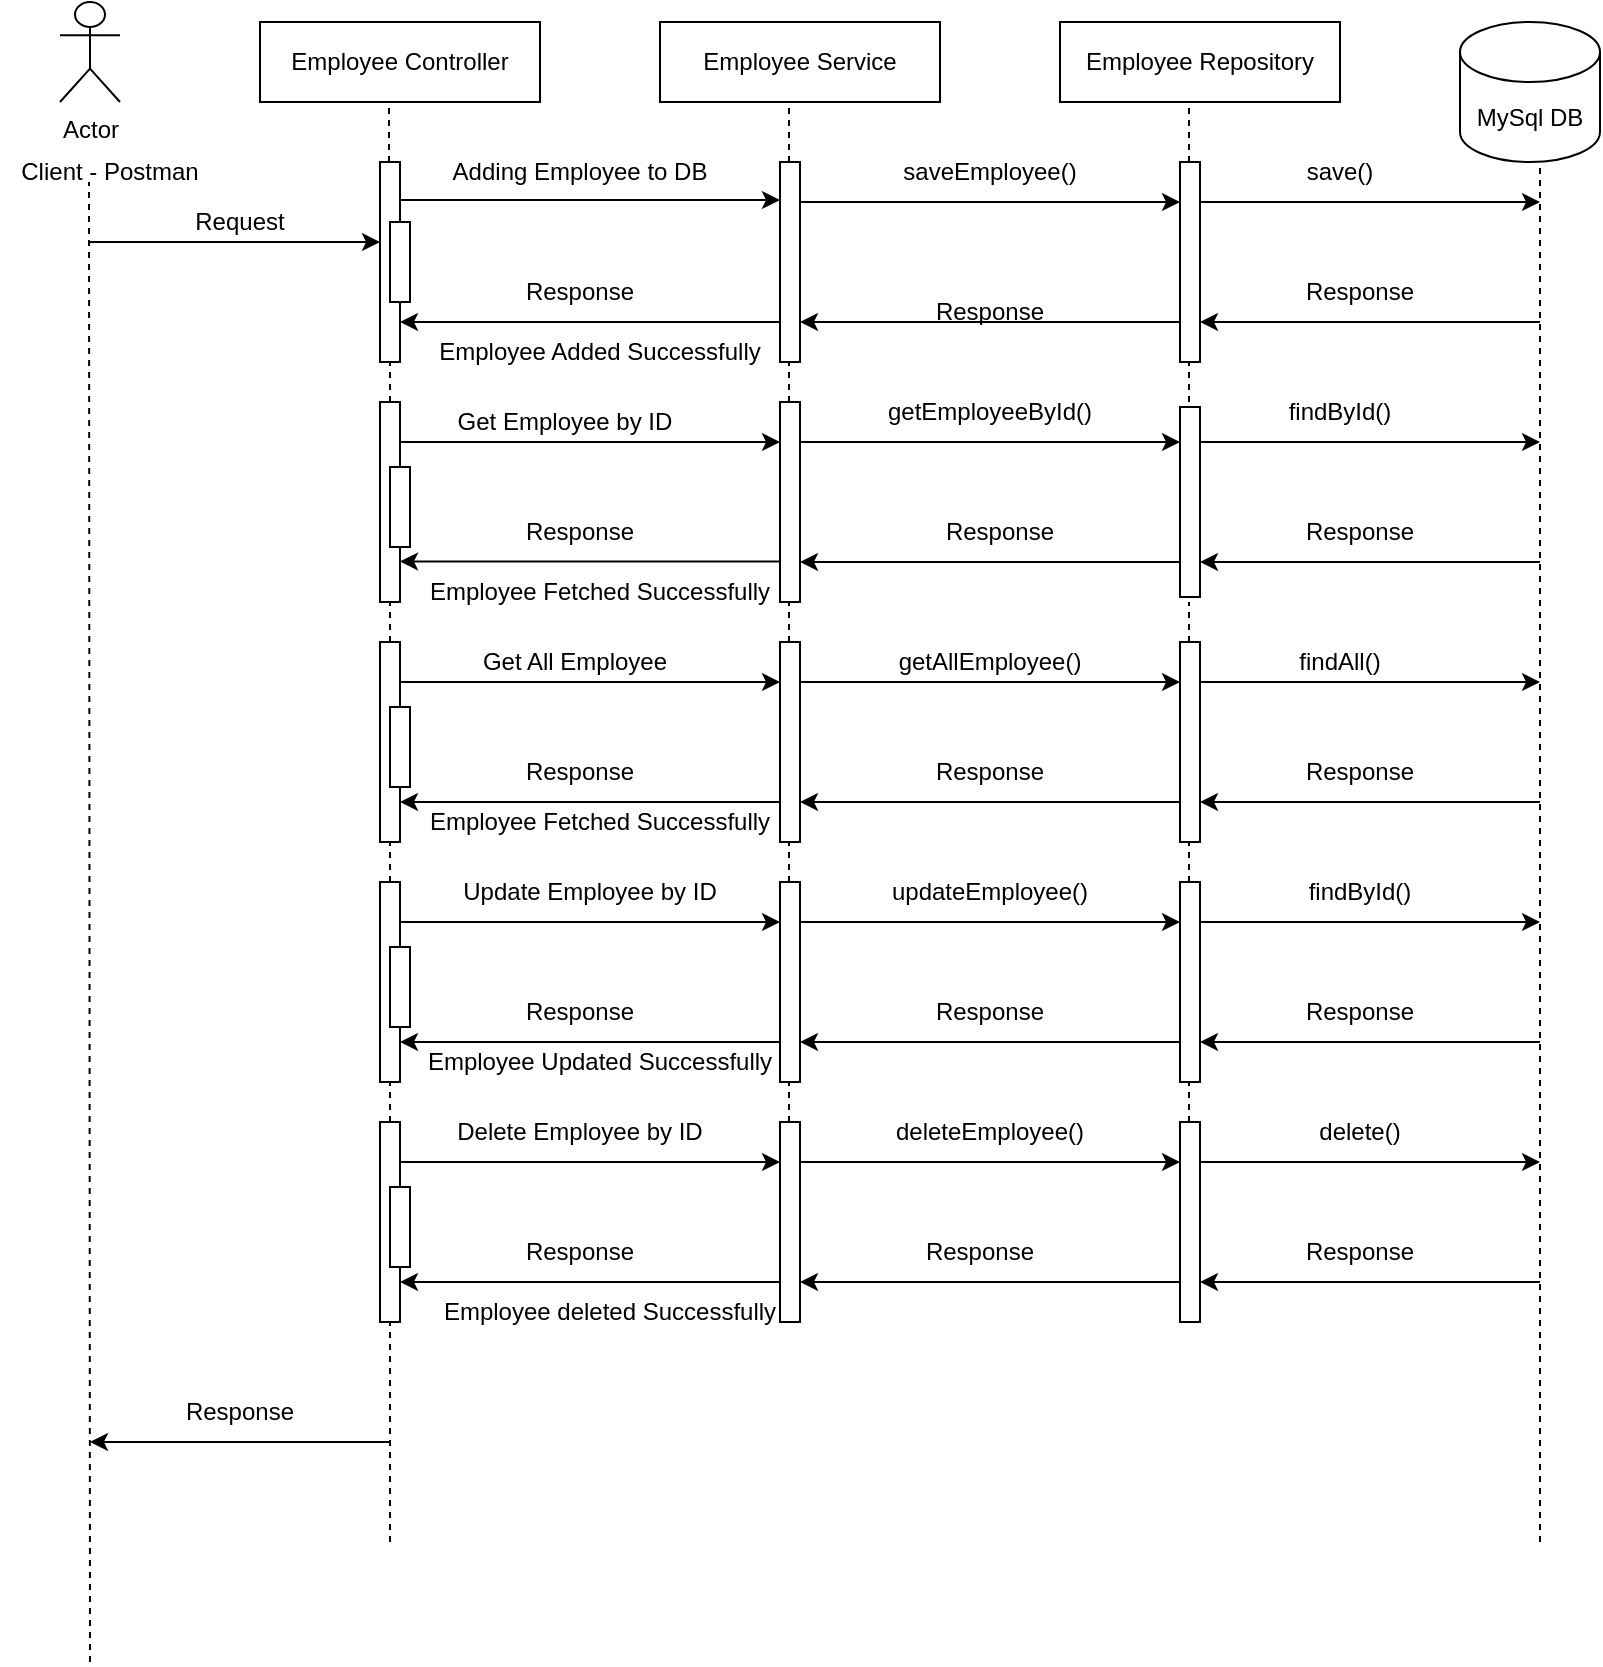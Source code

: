 <mxfile version="22.0.2" type="device" pages="4">
  <diagram name="Employee Service" id="QN0JCc_7jaO9GJbMPCQC">
    <mxGraphModel dx="1293" dy="649" grid="1" gridSize="10" guides="1" tooltips="1" connect="1" arrows="1" fold="1" page="1" pageScale="1" pageWidth="827" pageHeight="1169" math="0" shadow="0">
      <root>
        <mxCell id="0" />
        <mxCell id="1" parent="0" />
        <mxCell id="_AEh2Ft7llkHRnbit-a0-1" value="Actor" style="shape=umlActor;verticalLabelPosition=bottom;verticalAlign=top;html=1;outlineConnect=0;" parent="1" vertex="1">
          <mxGeometry x="40" y="70" width="30" height="50" as="geometry" />
        </mxCell>
        <mxCell id="_AEh2Ft7llkHRnbit-a0-2" value="Employee Controller" style="rounded=0;whiteSpace=wrap;html=1;" parent="1" vertex="1">
          <mxGeometry x="140" y="80" width="140" height="40" as="geometry" />
        </mxCell>
        <mxCell id="_AEh2Ft7llkHRnbit-a0-3" value="Employee Service" style="rounded=0;whiteSpace=wrap;html=1;" parent="1" vertex="1">
          <mxGeometry x="340" y="80" width="140" height="40" as="geometry" />
        </mxCell>
        <mxCell id="_AEh2Ft7llkHRnbit-a0-4" value="Employee Repository" style="rounded=0;whiteSpace=wrap;html=1;" parent="1" vertex="1">
          <mxGeometry x="540" y="80" width="140" height="40" as="geometry" />
        </mxCell>
        <mxCell id="_AEh2Ft7llkHRnbit-a0-5" value="MySql DB" style="shape=cylinder3;whiteSpace=wrap;html=1;boundedLbl=1;backgroundOutline=1;size=15;" parent="1" vertex="1">
          <mxGeometry x="740" y="80" width="70" height="70" as="geometry" />
        </mxCell>
        <mxCell id="_AEh2Ft7llkHRnbit-a0-17" value="" style="html=1;points=[[0,0,0,0,5],[0,1,0,0,-5],[1,0,0,0,5],[1,1,0,0,-5]];perimeter=orthogonalPerimeter;outlineConnect=0;targetShapes=umlLifeline;portConstraint=eastwest;newEdgeStyle={&quot;curved&quot;:0,&quot;rounded&quot;:0};" parent="1" vertex="1">
          <mxGeometry x="200" y="150" width="10" height="100" as="geometry" />
        </mxCell>
        <mxCell id="_AEh2Ft7llkHRnbit-a0-18" value="" style="html=1;points=[[0,0,0,0,5],[0,1,0,0,-5],[1,0,0,0,5],[1,1,0,0,-5]];perimeter=orthogonalPerimeter;outlineConnect=0;targetShapes=umlLifeline;portConstraint=eastwest;newEdgeStyle={&quot;curved&quot;:0,&quot;rounded&quot;:0};" parent="1" vertex="1">
          <mxGeometry x="205" y="180" width="10" height="40" as="geometry" />
        </mxCell>
        <mxCell id="_AEh2Ft7llkHRnbit-a0-20" value="" style="html=1;points=[[0,0,0,0,5],[0,1,0,0,-5],[1,0,0,0,5],[1,1,0,0,-5]];perimeter=orthogonalPerimeter;outlineConnect=0;targetShapes=umlLifeline;portConstraint=eastwest;newEdgeStyle={&quot;curved&quot;:0,&quot;rounded&quot;:0};" parent="1" vertex="1">
          <mxGeometry x="400" y="150" width="10" height="100" as="geometry" />
        </mxCell>
        <mxCell id="_AEh2Ft7llkHRnbit-a0-21" value="" style="html=1;points=[[0,0,0,0,5],[0,1,0,0,-5],[1,0,0,0,5],[1,1,0,0,-5]];perimeter=orthogonalPerimeter;outlineConnect=0;targetShapes=umlLifeline;portConstraint=eastwest;newEdgeStyle={&quot;curved&quot;:0,&quot;rounded&quot;:0};" parent="1" vertex="1">
          <mxGeometry x="600" y="150" width="10" height="100" as="geometry" />
        </mxCell>
        <mxCell id="_AEh2Ft7llkHRnbit-a0-22" value="" style="endArrow=classic;html=1;rounded=0;" parent="1" edge="1">
          <mxGeometry width="50" height="50" relative="1" as="geometry">
            <mxPoint x="210" y="169" as="sourcePoint" />
            <mxPoint x="400" y="169" as="targetPoint" />
            <Array as="points" />
          </mxGeometry>
        </mxCell>
        <mxCell id="_AEh2Ft7llkHRnbit-a0-23" value="" style="endArrow=classic;html=1;rounded=0;" parent="1" edge="1">
          <mxGeometry width="50" height="50" relative="1" as="geometry">
            <mxPoint x="400" y="230" as="sourcePoint" />
            <mxPoint x="210" y="230" as="targetPoint" />
          </mxGeometry>
        </mxCell>
        <mxCell id="_AEh2Ft7llkHRnbit-a0-24" value="" style="endArrow=classic;html=1;rounded=0;" parent="1" edge="1">
          <mxGeometry width="50" height="50" relative="1" as="geometry">
            <mxPoint x="780" y="230" as="sourcePoint" />
            <mxPoint x="610" y="230" as="targetPoint" />
          </mxGeometry>
        </mxCell>
        <mxCell id="_AEh2Ft7llkHRnbit-a0-25" value="" style="endArrow=classic;html=1;rounded=0;exitX=1;exitY=0.308;exitDx=0;exitDy=0;exitPerimeter=0;" parent="1" edge="1">
          <mxGeometry width="50" height="50" relative="1" as="geometry">
            <mxPoint x="410" y="170.0" as="sourcePoint" />
            <mxPoint x="600" y="170.0" as="targetPoint" />
          </mxGeometry>
        </mxCell>
        <mxCell id="_AEh2Ft7llkHRnbit-a0-28" value="" style="endArrow=none;dashed=1;html=1;rounded=0;" parent="1" edge="1">
          <mxGeometry width="50" height="50" relative="1" as="geometry">
            <mxPoint x="780" y="840" as="sourcePoint" />
            <mxPoint x="780" y="150" as="targetPoint" />
          </mxGeometry>
        </mxCell>
        <mxCell id="_AEh2Ft7llkHRnbit-a0-30" value="" style="endArrow=classic;html=1;rounded=0;" parent="1" edge="1">
          <mxGeometry width="50" height="50" relative="1" as="geometry">
            <mxPoint x="610" y="170" as="sourcePoint" />
            <mxPoint x="780" y="170" as="targetPoint" />
            <Array as="points">
              <mxPoint x="690" y="170" />
            </Array>
          </mxGeometry>
        </mxCell>
        <mxCell id="_AEh2Ft7llkHRnbit-a0-32" value="Adding Employee to DB" style="text;html=1;strokeColor=none;fillColor=none;align=center;verticalAlign=middle;whiteSpace=wrap;rounded=0;" parent="1" vertex="1">
          <mxGeometry x="220" y="140" width="160" height="30" as="geometry" />
        </mxCell>
        <mxCell id="_AEh2Ft7llkHRnbit-a0-33" value="saveEmployee()" style="text;html=1;strokeColor=none;fillColor=none;align=center;verticalAlign=middle;whiteSpace=wrap;rounded=0;" parent="1" vertex="1">
          <mxGeometry x="450" y="140" width="110" height="30" as="geometry" />
        </mxCell>
        <mxCell id="_AEh2Ft7llkHRnbit-a0-34" value="save()" style="text;html=1;strokeColor=none;fillColor=none;align=center;verticalAlign=middle;whiteSpace=wrap;rounded=0;" parent="1" vertex="1">
          <mxGeometry x="650" y="140" width="60" height="30" as="geometry" />
        </mxCell>
        <mxCell id="_AEh2Ft7llkHRnbit-a0-36" value="Response" style="text;html=1;strokeColor=none;fillColor=none;align=center;verticalAlign=middle;whiteSpace=wrap;rounded=0;" parent="1" vertex="1">
          <mxGeometry x="270" y="200" width="60" height="30" as="geometry" />
        </mxCell>
        <mxCell id="_AEh2Ft7llkHRnbit-a0-37" value="Response" style="text;html=1;strokeColor=none;fillColor=none;align=center;verticalAlign=middle;whiteSpace=wrap;rounded=0;" parent="1" vertex="1">
          <mxGeometry x="475" y="210" width="60" height="30" as="geometry" />
        </mxCell>
        <mxCell id="_AEh2Ft7llkHRnbit-a0-38" value="Response" style="text;html=1;strokeColor=none;fillColor=none;align=center;verticalAlign=middle;whiteSpace=wrap;rounded=0;" parent="1" vertex="1">
          <mxGeometry x="660" y="200" width="60" height="30" as="geometry" />
        </mxCell>
        <mxCell id="_AEh2Ft7llkHRnbit-a0-42" value="" style="html=1;points=[[0,0,0,0,5],[0,1,0,0,-5],[1,0,0,0,5],[1,1,0,0,-5]];perimeter=orthogonalPerimeter;outlineConnect=0;targetShapes=umlLifeline;portConstraint=eastwest;newEdgeStyle={&quot;curved&quot;:0,&quot;rounded&quot;:0};" parent="1" vertex="1">
          <mxGeometry x="600" y="272.5" width="10" height="95" as="geometry" />
        </mxCell>
        <mxCell id="_AEh2Ft7llkHRnbit-a0-44" value="" style="endArrow=classic;html=1;rounded=0;" parent="1" source="_AEh2Ft7llkHRnbit-a0-39" edge="1">
          <mxGeometry width="50" height="50" relative="1" as="geometry">
            <mxPoint x="220" y="290" as="sourcePoint" />
            <mxPoint x="400" y="290" as="targetPoint" />
          </mxGeometry>
        </mxCell>
        <mxCell id="_AEh2Ft7llkHRnbit-a0-45" value="" style="endArrow=classic;html=1;rounded=0;" parent="1" source="_AEh2Ft7llkHRnbit-a0-43" edge="1">
          <mxGeometry width="50" height="50" relative="1" as="geometry">
            <mxPoint x="400" y="360.25" as="sourcePoint" />
            <mxPoint x="210" y="349.75" as="targetPoint" />
          </mxGeometry>
        </mxCell>
        <mxCell id="_AEh2Ft7llkHRnbit-a0-46" value="" style="endArrow=classic;html=1;rounded=0;entryX=0;entryY=0.214;entryDx=0;entryDy=0;entryPerimeter=0;" parent="1" edge="1">
          <mxGeometry width="50" height="50" relative="1" as="geometry">
            <mxPoint x="410" y="290.0" as="sourcePoint" />
            <mxPoint x="600" y="290.0" as="targetPoint" />
          </mxGeometry>
        </mxCell>
        <mxCell id="_AEh2Ft7llkHRnbit-a0-47" value="" style="endArrow=classic;html=1;rounded=0;" parent="1" edge="1">
          <mxGeometry width="50" height="50" relative="1" as="geometry">
            <mxPoint x="610" y="290" as="sourcePoint" />
            <mxPoint x="780" y="290" as="targetPoint" />
            <Array as="points">
              <mxPoint x="660" y="290" />
            </Array>
          </mxGeometry>
        </mxCell>
        <mxCell id="_AEh2Ft7llkHRnbit-a0-48" value="" style="endArrow=classic;html=1;rounded=0;entryX=1;entryY=1;entryDx=0;entryDy=-5;entryPerimeter=0;" parent="1" edge="1">
          <mxGeometry width="50" height="50" relative="1" as="geometry">
            <mxPoint x="600" y="350" as="sourcePoint" />
            <mxPoint x="410" y="350" as="targetPoint" />
          </mxGeometry>
        </mxCell>
        <mxCell id="_AEh2Ft7llkHRnbit-a0-50" value="" style="endArrow=classic;html=1;rounded=0;" parent="1" edge="1">
          <mxGeometry width="50" height="50" relative="1" as="geometry">
            <mxPoint x="780" y="350" as="sourcePoint" />
            <mxPoint x="610" y="350" as="targetPoint" />
          </mxGeometry>
        </mxCell>
        <mxCell id="_AEh2Ft7llkHRnbit-a0-51" value="Response" style="text;html=1;strokeColor=none;fillColor=none;align=center;verticalAlign=middle;whiteSpace=wrap;rounded=0;" parent="1" vertex="1">
          <mxGeometry x="270" y="320" width="60" height="30" as="geometry" />
        </mxCell>
        <mxCell id="_AEh2Ft7llkHRnbit-a0-52" value="Response" style="text;html=1;strokeColor=none;fillColor=none;align=center;verticalAlign=middle;whiteSpace=wrap;rounded=0;" parent="1" vertex="1">
          <mxGeometry x="480" y="320" width="60" height="30" as="geometry" />
        </mxCell>
        <mxCell id="_AEh2Ft7llkHRnbit-a0-54" value="Get Employee by ID" style="text;html=1;strokeColor=none;fillColor=none;align=center;verticalAlign=middle;whiteSpace=wrap;rounded=0;" parent="1" vertex="1">
          <mxGeometry x="235" y="270" width="115" height="20" as="geometry" />
        </mxCell>
        <mxCell id="_AEh2Ft7llkHRnbit-a0-55" value="getEmployeeById()" style="text;html=1;strokeColor=none;fillColor=none;align=center;verticalAlign=middle;whiteSpace=wrap;rounded=0;" parent="1" vertex="1">
          <mxGeometry x="440" y="260" width="130" height="30" as="geometry" />
        </mxCell>
        <mxCell id="_AEh2Ft7llkHRnbit-a0-56" value="Response" style="text;html=1;strokeColor=none;fillColor=none;align=center;verticalAlign=middle;whiteSpace=wrap;rounded=0;" parent="1" vertex="1">
          <mxGeometry x="660" y="320" width="60" height="30" as="geometry" />
        </mxCell>
        <mxCell id="_AEh2Ft7llkHRnbit-a0-57" value="" style="endArrow=none;dashed=1;html=1;rounded=0;" parent="1" edge="1">
          <mxGeometry width="50" height="50" relative="1" as="geometry">
            <mxPoint x="204.5" y="150" as="sourcePoint" />
            <mxPoint x="204.5" y="120" as="targetPoint" />
          </mxGeometry>
        </mxCell>
        <mxCell id="_AEh2Ft7llkHRnbit-a0-59" value="" style="endArrow=none;dashed=1;html=1;rounded=0;" parent="1" edge="1">
          <mxGeometry width="50" height="50" relative="1" as="geometry">
            <mxPoint x="404.5" y="150" as="sourcePoint" />
            <mxPoint x="404.5" y="120" as="targetPoint" />
          </mxGeometry>
        </mxCell>
        <mxCell id="_AEh2Ft7llkHRnbit-a0-60" value="" style="endArrow=none;dashed=1;html=1;rounded=0;" parent="1" edge="1">
          <mxGeometry width="50" height="50" relative="1" as="geometry">
            <mxPoint x="604.5" y="150" as="sourcePoint" />
            <mxPoint x="604.5" y="120" as="targetPoint" />
          </mxGeometry>
        </mxCell>
        <mxCell id="_AEh2Ft7llkHRnbit-a0-61" value="Employee Added Successfully" style="text;html=1;strokeColor=none;fillColor=none;align=center;verticalAlign=middle;whiteSpace=wrap;rounded=0;" parent="1" vertex="1">
          <mxGeometry x="225" y="230" width="170" height="30" as="geometry" />
        </mxCell>
        <mxCell id="_AEh2Ft7llkHRnbit-a0-63" value="" style="endArrow=none;dashed=1;html=1;rounded=0;" parent="1" source="_AEh2Ft7llkHRnbit-a0-39" edge="1">
          <mxGeometry width="50" height="50" relative="1" as="geometry">
            <mxPoint x="204.5" y="340" as="sourcePoint" />
            <mxPoint x="204.5" y="280" as="targetPoint" />
          </mxGeometry>
        </mxCell>
        <mxCell id="_AEh2Ft7llkHRnbit-a0-64" value="" style="endArrow=none;dashed=1;html=1;rounded=0;" parent="1" source="_AEh2Ft7llkHRnbit-a0-43" edge="1">
          <mxGeometry width="50" height="50" relative="1" as="geometry">
            <mxPoint x="404.5" y="340" as="sourcePoint" />
            <mxPoint x="404.5" y="280" as="targetPoint" />
            <Array as="points" />
          </mxGeometry>
        </mxCell>
        <mxCell id="_AEh2Ft7llkHRnbit-a0-67" value="Client - Postman" style="text;html=1;strokeColor=none;fillColor=none;align=center;verticalAlign=middle;whiteSpace=wrap;rounded=0;" parent="1" vertex="1">
          <mxGeometry x="10" y="140" width="110" height="30" as="geometry" />
        </mxCell>
        <mxCell id="_AEh2Ft7llkHRnbit-a0-68" value="" style="endArrow=classic;html=1;rounded=0;" parent="1" edge="1">
          <mxGeometry width="50" height="50" relative="1" as="geometry">
            <mxPoint x="55" y="190" as="sourcePoint" />
            <mxPoint x="200" y="190" as="targetPoint" />
          </mxGeometry>
        </mxCell>
        <mxCell id="_AEh2Ft7llkHRnbit-a0-69" value="Request" style="text;html=1;strokeColor=none;fillColor=none;align=center;verticalAlign=middle;whiteSpace=wrap;rounded=0;" parent="1" vertex="1">
          <mxGeometry x="100" y="170" width="60" height="20" as="geometry" />
        </mxCell>
        <mxCell id="_AEh2Ft7llkHRnbit-a0-73" value="Employee Fetched Successfully" style="text;html=1;strokeColor=none;fillColor=none;align=center;verticalAlign=middle;whiteSpace=wrap;rounded=0;" parent="1" vertex="1">
          <mxGeometry x="220" y="350" width="180" height="30" as="geometry" />
        </mxCell>
        <mxCell id="vxAgJUTMDRlx3121qzaJ-3" value="" style="endArrow=classic;html=1;rounded=0;" parent="1" edge="1">
          <mxGeometry width="50" height="50" relative="1" as="geometry">
            <mxPoint x="600" y="230" as="sourcePoint" />
            <mxPoint x="410" y="230" as="targetPoint" />
          </mxGeometry>
        </mxCell>
        <mxCell id="vxAgJUTMDRlx3121qzaJ-5" value="" style="endArrow=none;dashed=1;html=1;rounded=0;" parent="1" target="_AEh2Ft7llkHRnbit-a0-39" edge="1">
          <mxGeometry width="50" height="50" relative="1" as="geometry">
            <mxPoint x="204.5" y="340" as="sourcePoint" />
            <mxPoint x="204.5" y="280" as="targetPoint" />
          </mxGeometry>
        </mxCell>
        <mxCell id="_AEh2Ft7llkHRnbit-a0-39" value="" style="html=1;points=[[0,0,0,0,5],[0,1,0,0,-5],[1,0,0,0,5],[1,1,0,0,-5]];perimeter=orthogonalPerimeter;outlineConnect=0;targetShapes=umlLifeline;portConstraint=eastwest;newEdgeStyle={&quot;curved&quot;:0,&quot;rounded&quot;:0};" parent="1" vertex="1">
          <mxGeometry x="200" y="270" width="10" height="100" as="geometry" />
        </mxCell>
        <mxCell id="vxAgJUTMDRlx3121qzaJ-6" value="" style="endArrow=none;dashed=1;html=1;rounded=0;" parent="1" target="_AEh2Ft7llkHRnbit-a0-43" edge="1">
          <mxGeometry width="50" height="50" relative="1" as="geometry">
            <mxPoint x="404.5" y="340" as="sourcePoint" />
            <mxPoint x="404.5" y="280" as="targetPoint" />
            <Array as="points">
              <mxPoint x="404.5" y="310" />
            </Array>
          </mxGeometry>
        </mxCell>
        <mxCell id="_AEh2Ft7llkHRnbit-a0-43" value="" style="html=1;points=[[0,0,0,0,5],[0,1,0,0,-5],[1,0,0,0,5],[1,1,0,0,-5]];perimeter=orthogonalPerimeter;outlineConnect=0;targetShapes=umlLifeline;portConstraint=eastwest;newEdgeStyle={&quot;curved&quot;:0,&quot;rounded&quot;:0};" parent="1" vertex="1">
          <mxGeometry x="400" y="270" width="10" height="100" as="geometry" />
        </mxCell>
        <mxCell id="vxAgJUTMDRlx3121qzaJ-9" value="" style="html=1;points=[[0,0,0,0,5],[0,1,0,0,-5],[1,0,0,0,5],[1,1,0,0,-5]];perimeter=orthogonalPerimeter;outlineConnect=0;targetShapes=umlLifeline;portConstraint=eastwest;newEdgeStyle={&quot;curved&quot;:0,&quot;rounded&quot;:0};" parent="1" vertex="1">
          <mxGeometry x="205" y="302.5" width="10" height="40" as="geometry" />
        </mxCell>
        <mxCell id="vxAgJUTMDRlx3121qzaJ-15" value="" style="endArrow=none;dashed=1;html=1;rounded=0;" parent="1" edge="1">
          <mxGeometry width="50" height="50" relative="1" as="geometry">
            <mxPoint x="205" y="270" as="sourcePoint" />
            <mxPoint x="205" y="250" as="targetPoint" />
          </mxGeometry>
        </mxCell>
        <mxCell id="vxAgJUTMDRlx3121qzaJ-16" value="" style="endArrow=none;dashed=1;html=1;rounded=0;" parent="1" edge="1">
          <mxGeometry width="50" height="50" relative="1" as="geometry">
            <mxPoint x="604.5" y="270" as="sourcePoint" />
            <mxPoint x="604.5" y="250" as="targetPoint" />
          </mxGeometry>
        </mxCell>
        <mxCell id="vxAgJUTMDRlx3121qzaJ-17" value="" style="html=1;points=[[0,0,0,0,5],[0,1,0,0,-5],[1,0,0,0,5],[1,1,0,0,-5]];perimeter=orthogonalPerimeter;outlineConnect=0;targetShapes=umlLifeline;portConstraint=eastwest;newEdgeStyle={&quot;curved&quot;:0,&quot;rounded&quot;:0};" parent="1" vertex="1">
          <mxGeometry x="200" y="390" width="10" height="100" as="geometry" />
        </mxCell>
        <mxCell id="vxAgJUTMDRlx3121qzaJ-18" value="" style="html=1;points=[[0,0,0,0,5],[0,1,0,0,-5],[1,0,0,0,5],[1,1,0,0,-5]];perimeter=orthogonalPerimeter;outlineConnect=0;targetShapes=umlLifeline;portConstraint=eastwest;newEdgeStyle={&quot;curved&quot;:0,&quot;rounded&quot;:0};" parent="1" vertex="1">
          <mxGeometry x="205" y="422.5" width="10" height="40" as="geometry" />
        </mxCell>
        <mxCell id="vxAgJUTMDRlx3121qzaJ-19" value="" style="html=1;points=[[0,0,0,0,5],[0,1,0,0,-5],[1,0,0,0,5],[1,1,0,0,-5]];perimeter=orthogonalPerimeter;outlineConnect=0;targetShapes=umlLifeline;portConstraint=eastwest;newEdgeStyle={&quot;curved&quot;:0,&quot;rounded&quot;:0};" parent="1" vertex="1">
          <mxGeometry x="200" y="510" width="10" height="100" as="geometry" />
        </mxCell>
        <mxCell id="vxAgJUTMDRlx3121qzaJ-20" value="" style="html=1;points=[[0,0,0,0,5],[0,1,0,0,-5],[1,0,0,0,5],[1,1,0,0,-5]];perimeter=orthogonalPerimeter;outlineConnect=0;targetShapes=umlLifeline;portConstraint=eastwest;newEdgeStyle={&quot;curved&quot;:0,&quot;rounded&quot;:0};" parent="1" vertex="1">
          <mxGeometry x="205" y="542.5" width="10" height="40" as="geometry" />
        </mxCell>
        <mxCell id="vxAgJUTMDRlx3121qzaJ-21" value="" style="html=1;points=[[0,0,0,0,5],[0,1,0,0,-5],[1,0,0,0,5],[1,1,0,0,-5]];perimeter=orthogonalPerimeter;outlineConnect=0;targetShapes=umlLifeline;portConstraint=eastwest;newEdgeStyle={&quot;curved&quot;:0,&quot;rounded&quot;:0};" parent="1" vertex="1">
          <mxGeometry x="400" y="390" width="10" height="100" as="geometry" />
        </mxCell>
        <mxCell id="vxAgJUTMDRlx3121qzaJ-22" value="" style="html=1;points=[[0,0,0,0,5],[0,1,0,0,-5],[1,0,0,0,5],[1,1,0,0,-5]];perimeter=orthogonalPerimeter;outlineConnect=0;targetShapes=umlLifeline;portConstraint=eastwest;newEdgeStyle={&quot;curved&quot;:0,&quot;rounded&quot;:0};" parent="1" vertex="1">
          <mxGeometry x="400" y="510" width="10" height="100" as="geometry" />
        </mxCell>
        <mxCell id="vxAgJUTMDRlx3121qzaJ-23" value="" style="html=1;points=[[0,0,0,0,5],[0,1,0,0,-5],[1,0,0,0,5],[1,1,0,0,-5]];perimeter=orthogonalPerimeter;outlineConnect=0;targetShapes=umlLifeline;portConstraint=eastwest;newEdgeStyle={&quot;curved&quot;:0,&quot;rounded&quot;:0};" parent="1" vertex="1">
          <mxGeometry x="600" y="390" width="10" height="100" as="geometry" />
        </mxCell>
        <mxCell id="vxAgJUTMDRlx3121qzaJ-24" value="" style="html=1;points=[[0,0,0,0,5],[0,1,0,0,-5],[1,0,0,0,5],[1,1,0,0,-5]];perimeter=orthogonalPerimeter;outlineConnect=0;targetShapes=umlLifeline;portConstraint=eastwest;newEdgeStyle={&quot;curved&quot;:0,&quot;rounded&quot;:0};" parent="1" vertex="1">
          <mxGeometry x="600" y="510" width="10" height="100" as="geometry" />
        </mxCell>
        <mxCell id="vxAgJUTMDRlx3121qzaJ-25" value="" style="endArrow=classic;html=1;rounded=0;exitX=1;exitY=0.308;exitDx=0;exitDy=0;exitPerimeter=0;" parent="1" edge="1">
          <mxGeometry width="50" height="50" relative="1" as="geometry">
            <mxPoint x="210" y="410" as="sourcePoint" />
            <mxPoint x="400" y="410" as="targetPoint" />
          </mxGeometry>
        </mxCell>
        <mxCell id="vxAgJUTMDRlx3121qzaJ-26" value="" style="endArrow=classic;html=1;rounded=0;exitX=1;exitY=0.308;exitDx=0;exitDy=0;exitPerimeter=0;" parent="1" edge="1">
          <mxGeometry width="50" height="50" relative="1" as="geometry">
            <mxPoint x="410" y="410" as="sourcePoint" />
            <mxPoint x="600" y="410" as="targetPoint" />
          </mxGeometry>
        </mxCell>
        <mxCell id="vxAgJUTMDRlx3121qzaJ-27" value="" style="endArrow=classic;html=1;rounded=0;exitX=1;exitY=0.308;exitDx=0;exitDy=0;exitPerimeter=0;" parent="1" edge="1">
          <mxGeometry width="50" height="50" relative="1" as="geometry">
            <mxPoint x="610" y="410" as="sourcePoint" />
            <mxPoint x="780" y="410" as="targetPoint" />
          </mxGeometry>
        </mxCell>
        <mxCell id="vxAgJUTMDRlx3121qzaJ-28" value="" style="endArrow=classic;html=1;rounded=0;exitX=1;exitY=0.308;exitDx=0;exitDy=0;exitPerimeter=0;" parent="1" edge="1">
          <mxGeometry width="50" height="50" relative="1" as="geometry">
            <mxPoint x="210" y="530" as="sourcePoint" />
            <mxPoint x="400" y="530" as="targetPoint" />
          </mxGeometry>
        </mxCell>
        <mxCell id="vxAgJUTMDRlx3121qzaJ-29" value="" style="endArrow=classic;html=1;rounded=0;exitX=1;exitY=0.308;exitDx=0;exitDy=0;exitPerimeter=0;" parent="1" edge="1">
          <mxGeometry width="50" height="50" relative="1" as="geometry">
            <mxPoint x="410" y="530" as="sourcePoint" />
            <mxPoint x="600" y="530" as="targetPoint" />
          </mxGeometry>
        </mxCell>
        <mxCell id="vxAgJUTMDRlx3121qzaJ-30" value="" style="endArrow=classic;html=1;rounded=0;exitX=1;exitY=0.308;exitDx=0;exitDy=0;exitPerimeter=0;" parent="1" edge="1">
          <mxGeometry width="50" height="50" relative="1" as="geometry">
            <mxPoint x="610" y="530" as="sourcePoint" />
            <mxPoint x="780" y="530" as="targetPoint" />
          </mxGeometry>
        </mxCell>
        <mxCell id="vxAgJUTMDRlx3121qzaJ-31" value="" style="endArrow=classic;html=1;rounded=0;entryX=1;entryY=1;entryDx=0;entryDy=-5;entryPerimeter=0;" parent="1" edge="1">
          <mxGeometry width="50" height="50" relative="1" as="geometry">
            <mxPoint x="400" y="470" as="sourcePoint" />
            <mxPoint x="210" y="470" as="targetPoint" />
          </mxGeometry>
        </mxCell>
        <mxCell id="vxAgJUTMDRlx3121qzaJ-32" value="" style="endArrow=classic;html=1;rounded=0;entryX=1;entryY=1;entryDx=0;entryDy=-5;entryPerimeter=0;" parent="1" edge="1">
          <mxGeometry width="50" height="50" relative="1" as="geometry">
            <mxPoint x="600" y="470" as="sourcePoint" />
            <mxPoint x="410" y="470" as="targetPoint" />
          </mxGeometry>
        </mxCell>
        <mxCell id="vxAgJUTMDRlx3121qzaJ-33" value="" style="endArrow=classic;html=1;rounded=0;entryX=1;entryY=1;entryDx=0;entryDy=-5;entryPerimeter=0;" parent="1" edge="1">
          <mxGeometry width="50" height="50" relative="1" as="geometry">
            <mxPoint x="780" y="470" as="sourcePoint" />
            <mxPoint x="610" y="470" as="targetPoint" />
          </mxGeometry>
        </mxCell>
        <mxCell id="vxAgJUTMDRlx3121qzaJ-34" value="" style="endArrow=classic;html=1;rounded=0;entryX=1;entryY=1;entryDx=0;entryDy=-5;entryPerimeter=0;" parent="1" edge="1">
          <mxGeometry width="50" height="50" relative="1" as="geometry">
            <mxPoint x="400" y="590" as="sourcePoint" />
            <mxPoint x="210" y="590" as="targetPoint" />
          </mxGeometry>
        </mxCell>
        <mxCell id="vxAgJUTMDRlx3121qzaJ-35" value="" style="endArrow=classic;html=1;rounded=0;entryX=1;entryY=1;entryDx=0;entryDy=-5;entryPerimeter=0;" parent="1" edge="1">
          <mxGeometry width="50" height="50" relative="1" as="geometry">
            <mxPoint x="600" y="590" as="sourcePoint" />
            <mxPoint x="410" y="590" as="targetPoint" />
          </mxGeometry>
        </mxCell>
        <mxCell id="vxAgJUTMDRlx3121qzaJ-36" value="" style="endArrow=classic;html=1;rounded=0;entryX=1;entryY=1;entryDx=0;entryDy=-5;entryPerimeter=0;" parent="1" edge="1">
          <mxGeometry width="50" height="50" relative="1" as="geometry">
            <mxPoint x="780" y="590" as="sourcePoint" />
            <mxPoint x="610" y="590" as="targetPoint" />
          </mxGeometry>
        </mxCell>
        <mxCell id="vxAgJUTMDRlx3121qzaJ-37" value="Response" style="text;html=1;strokeColor=none;fillColor=none;align=center;verticalAlign=middle;whiteSpace=wrap;rounded=0;" parent="1" vertex="1">
          <mxGeometry x="270" y="560" width="60" height="30" as="geometry" />
        </mxCell>
        <mxCell id="vxAgJUTMDRlx3121qzaJ-38" value="Response" style="text;html=1;strokeColor=none;fillColor=none;align=center;verticalAlign=middle;whiteSpace=wrap;rounded=0;" parent="1" vertex="1">
          <mxGeometry x="270" y="440" width="60" height="30" as="geometry" />
        </mxCell>
        <mxCell id="vxAgJUTMDRlx3121qzaJ-39" value="Response" style="text;html=1;strokeColor=none;fillColor=none;align=center;verticalAlign=middle;whiteSpace=wrap;rounded=0;" parent="1" vertex="1">
          <mxGeometry x="475" y="440" width="60" height="30" as="geometry" />
        </mxCell>
        <mxCell id="vxAgJUTMDRlx3121qzaJ-40" value="Response" style="text;html=1;strokeColor=none;fillColor=none;align=center;verticalAlign=middle;whiteSpace=wrap;rounded=0;" parent="1" vertex="1">
          <mxGeometry x="660" y="440" width="60" height="30" as="geometry" />
        </mxCell>
        <mxCell id="vxAgJUTMDRlx3121qzaJ-41" value="Response" style="text;html=1;strokeColor=none;fillColor=none;align=center;verticalAlign=middle;whiteSpace=wrap;rounded=0;" parent="1" vertex="1">
          <mxGeometry x="660" y="560" width="60" height="30" as="geometry" />
        </mxCell>
        <mxCell id="vxAgJUTMDRlx3121qzaJ-42" value="Response" style="text;html=1;strokeColor=none;fillColor=none;align=center;verticalAlign=middle;whiteSpace=wrap;rounded=0;" parent="1" vertex="1">
          <mxGeometry x="475" y="560" width="60" height="30" as="geometry" />
        </mxCell>
        <mxCell id="vxAgJUTMDRlx3121qzaJ-43" value="" style="html=1;points=[[0,0,0,0,5],[0,1,0,0,-5],[1,0,0,0,5],[1,1,0,0,-5]];perimeter=orthogonalPerimeter;outlineConnect=0;targetShapes=umlLifeline;portConstraint=eastwest;newEdgeStyle={&quot;curved&quot;:0,&quot;rounded&quot;:0};" parent="1" vertex="1">
          <mxGeometry x="200" y="630" width="10" height="100" as="geometry" />
        </mxCell>
        <mxCell id="vxAgJUTMDRlx3121qzaJ-44" value="" style="html=1;points=[[0,0,0,0,5],[0,1,0,0,-5],[1,0,0,0,5],[1,1,0,0,-5]];perimeter=orthogonalPerimeter;outlineConnect=0;targetShapes=umlLifeline;portConstraint=eastwest;newEdgeStyle={&quot;curved&quot;:0,&quot;rounded&quot;:0};" parent="1" vertex="1">
          <mxGeometry x="205" y="662.5" width="10" height="40" as="geometry" />
        </mxCell>
        <mxCell id="vxAgJUTMDRlx3121qzaJ-45" value="" style="html=1;points=[[0,0,0,0,5],[0,1,0,0,-5],[1,0,0,0,5],[1,1,0,0,-5]];perimeter=orthogonalPerimeter;outlineConnect=0;targetShapes=umlLifeline;portConstraint=eastwest;newEdgeStyle={&quot;curved&quot;:0,&quot;rounded&quot;:0};" parent="1" vertex="1">
          <mxGeometry x="400" y="630" width="10" height="100" as="geometry" />
        </mxCell>
        <mxCell id="vxAgJUTMDRlx3121qzaJ-46" value="" style="html=1;points=[[0,0,0,0,5],[0,1,0,0,-5],[1,0,0,0,5],[1,1,0,0,-5]];perimeter=orthogonalPerimeter;outlineConnect=0;targetShapes=umlLifeline;portConstraint=eastwest;newEdgeStyle={&quot;curved&quot;:0,&quot;rounded&quot;:0};" parent="1" vertex="1">
          <mxGeometry x="600" y="630" width="10" height="100" as="geometry" />
        </mxCell>
        <mxCell id="vxAgJUTMDRlx3121qzaJ-47" value="" style="endArrow=none;dashed=1;html=1;rounded=0;" parent="1" edge="1">
          <mxGeometry width="50" height="50" relative="1" as="geometry">
            <mxPoint x="205" y="390" as="sourcePoint" />
            <mxPoint x="205" y="370" as="targetPoint" />
          </mxGeometry>
        </mxCell>
        <mxCell id="vxAgJUTMDRlx3121qzaJ-49" value="" style="endArrow=none;dashed=1;html=1;rounded=0;" parent="1" edge="1">
          <mxGeometry width="50" height="50" relative="1" as="geometry">
            <mxPoint x="404.5" y="390" as="sourcePoint" />
            <mxPoint x="404.5" y="370" as="targetPoint" />
          </mxGeometry>
        </mxCell>
        <mxCell id="vxAgJUTMDRlx3121qzaJ-50" value="" style="endArrow=none;dashed=1;html=1;rounded=0;" parent="1" edge="1">
          <mxGeometry width="50" height="50" relative="1" as="geometry">
            <mxPoint x="604.5" y="390" as="sourcePoint" />
            <mxPoint x="604.5" y="370" as="targetPoint" />
          </mxGeometry>
        </mxCell>
        <mxCell id="vxAgJUTMDRlx3121qzaJ-52" value="" style="endArrow=none;dashed=1;html=1;rounded=0;" parent="1" edge="1">
          <mxGeometry width="50" height="50" relative="1" as="geometry">
            <mxPoint x="404.5" y="510" as="sourcePoint" />
            <mxPoint x="404.5" y="490" as="targetPoint" />
          </mxGeometry>
        </mxCell>
        <mxCell id="vxAgJUTMDRlx3121qzaJ-53" value="" style="endArrow=none;dashed=1;html=1;rounded=0;" parent="1" edge="1">
          <mxGeometry width="50" height="50" relative="1" as="geometry">
            <mxPoint x="604.5" y="510" as="sourcePoint" />
            <mxPoint x="604.5" y="490" as="targetPoint" />
          </mxGeometry>
        </mxCell>
        <mxCell id="vxAgJUTMDRlx3121qzaJ-54" value="" style="endArrow=none;dashed=1;html=1;rounded=0;" parent="1" edge="1">
          <mxGeometry width="50" height="50" relative="1" as="geometry">
            <mxPoint x="205" y="510" as="sourcePoint" />
            <mxPoint x="205" y="490" as="targetPoint" />
          </mxGeometry>
        </mxCell>
        <mxCell id="vxAgJUTMDRlx3121qzaJ-55" value="" style="endArrow=none;dashed=1;html=1;rounded=0;" parent="1" edge="1">
          <mxGeometry width="50" height="50" relative="1" as="geometry">
            <mxPoint x="404.5" y="270" as="sourcePoint" />
            <mxPoint x="404.5" y="250" as="targetPoint" />
          </mxGeometry>
        </mxCell>
        <mxCell id="vxAgJUTMDRlx3121qzaJ-56" value="" style="endArrow=none;dashed=1;html=1;rounded=0;" parent="1" edge="1">
          <mxGeometry width="50" height="50" relative="1" as="geometry">
            <mxPoint x="205" y="630" as="sourcePoint" />
            <mxPoint x="205" y="610" as="targetPoint" />
          </mxGeometry>
        </mxCell>
        <mxCell id="vxAgJUTMDRlx3121qzaJ-57" value="" style="endArrow=none;dashed=1;html=1;rounded=0;" parent="1" edge="1">
          <mxGeometry width="50" height="50" relative="1" as="geometry">
            <mxPoint x="404.5" y="630" as="sourcePoint" />
            <mxPoint x="404.5" y="610" as="targetPoint" />
          </mxGeometry>
        </mxCell>
        <mxCell id="vxAgJUTMDRlx3121qzaJ-58" value="" style="endArrow=none;dashed=1;html=1;rounded=0;" parent="1" edge="1">
          <mxGeometry width="50" height="50" relative="1" as="geometry">
            <mxPoint x="604.5" y="630" as="sourcePoint" />
            <mxPoint x="604.5" y="610" as="targetPoint" />
          </mxGeometry>
        </mxCell>
        <mxCell id="vxAgJUTMDRlx3121qzaJ-59" value="" style="endArrow=classic;html=1;rounded=0;exitX=1;exitY=0.308;exitDx=0;exitDy=0;exitPerimeter=0;" parent="1" edge="1">
          <mxGeometry width="50" height="50" relative="1" as="geometry">
            <mxPoint x="210" y="650" as="sourcePoint" />
            <mxPoint x="400" y="650" as="targetPoint" />
          </mxGeometry>
        </mxCell>
        <mxCell id="vxAgJUTMDRlx3121qzaJ-60" value="" style="endArrow=classic;html=1;rounded=0;exitX=1;exitY=0.308;exitDx=0;exitDy=0;exitPerimeter=0;" parent="1" edge="1">
          <mxGeometry width="50" height="50" relative="1" as="geometry">
            <mxPoint x="410" y="650" as="sourcePoint" />
            <mxPoint x="600" y="650" as="targetPoint" />
          </mxGeometry>
        </mxCell>
        <mxCell id="vxAgJUTMDRlx3121qzaJ-61" value="" style="endArrow=classic;html=1;rounded=0;exitX=1;exitY=0.308;exitDx=0;exitDy=0;exitPerimeter=0;" parent="1" edge="1">
          <mxGeometry width="50" height="50" relative="1" as="geometry">
            <mxPoint x="610" y="650" as="sourcePoint" />
            <mxPoint x="780" y="650" as="targetPoint" />
          </mxGeometry>
        </mxCell>
        <mxCell id="vxAgJUTMDRlx3121qzaJ-62" value="" style="endArrow=classic;html=1;rounded=0;entryX=1;entryY=1;entryDx=0;entryDy=-5;entryPerimeter=0;" parent="1" edge="1">
          <mxGeometry width="50" height="50" relative="1" as="geometry">
            <mxPoint x="400" y="710" as="sourcePoint" />
            <mxPoint x="210" y="710" as="targetPoint" />
          </mxGeometry>
        </mxCell>
        <mxCell id="vxAgJUTMDRlx3121qzaJ-63" value="Response" style="text;html=1;strokeColor=none;fillColor=none;align=center;verticalAlign=middle;whiteSpace=wrap;rounded=0;" parent="1" vertex="1">
          <mxGeometry x="270" y="680" width="60" height="30" as="geometry" />
        </mxCell>
        <mxCell id="vxAgJUTMDRlx3121qzaJ-64" value="" style="endArrow=classic;html=1;rounded=0;entryX=1;entryY=1;entryDx=0;entryDy=-5;entryPerimeter=0;" parent="1" edge="1">
          <mxGeometry width="50" height="50" relative="1" as="geometry">
            <mxPoint x="600" y="710" as="sourcePoint" />
            <mxPoint x="410" y="710" as="targetPoint" />
          </mxGeometry>
        </mxCell>
        <mxCell id="vxAgJUTMDRlx3121qzaJ-65" value="Response" style="text;html=1;strokeColor=none;fillColor=none;align=center;verticalAlign=middle;whiteSpace=wrap;rounded=0;" parent="1" vertex="1">
          <mxGeometry x="470" y="680" width="60" height="30" as="geometry" />
        </mxCell>
        <mxCell id="vxAgJUTMDRlx3121qzaJ-66" value="" style="endArrow=classic;html=1;rounded=0;entryX=1;entryY=1;entryDx=0;entryDy=-5;entryPerimeter=0;" parent="1" edge="1">
          <mxGeometry width="50" height="50" relative="1" as="geometry">
            <mxPoint x="780" y="710" as="sourcePoint" />
            <mxPoint x="610" y="710" as="targetPoint" />
          </mxGeometry>
        </mxCell>
        <mxCell id="vxAgJUTMDRlx3121qzaJ-67" value="Response" style="text;html=1;strokeColor=none;fillColor=none;align=center;verticalAlign=middle;whiteSpace=wrap;rounded=0;" parent="1" vertex="1">
          <mxGeometry x="660" y="680" width="60" height="30" as="geometry" />
        </mxCell>
        <mxCell id="vxAgJUTMDRlx3121qzaJ-68" value="" style="endArrow=none;dashed=1;html=1;rounded=0;" parent="1" edge="1">
          <mxGeometry width="50" height="50" relative="1" as="geometry">
            <mxPoint x="55" y="900" as="sourcePoint" />
            <mxPoint x="54.5" y="160" as="targetPoint" />
          </mxGeometry>
        </mxCell>
        <mxCell id="vxAgJUTMDRlx3121qzaJ-69" value="Get All Employee" style="text;html=1;strokeColor=none;fillColor=none;align=center;verticalAlign=middle;whiteSpace=wrap;rounded=0;" parent="1" vertex="1">
          <mxGeometry x="235" y="390" width="125" height="20" as="geometry" />
        </mxCell>
        <mxCell id="vxAgJUTMDRlx3121qzaJ-70" value="getAllEmployee()" style="text;html=1;strokeColor=none;fillColor=none;align=center;verticalAlign=middle;whiteSpace=wrap;rounded=0;" parent="1" vertex="1">
          <mxGeometry x="440" y="385" width="130" height="30" as="geometry" />
        </mxCell>
        <mxCell id="vxAgJUTMDRlx3121qzaJ-71" value="findById()" style="text;html=1;strokeColor=none;fillColor=none;align=center;verticalAlign=middle;whiteSpace=wrap;rounded=0;" parent="1" vertex="1">
          <mxGeometry x="650" y="260" width="60" height="30" as="geometry" />
        </mxCell>
        <mxCell id="vxAgJUTMDRlx3121qzaJ-72" value="findAll()" style="text;html=1;strokeColor=none;fillColor=none;align=center;verticalAlign=middle;whiteSpace=wrap;rounded=0;" parent="1" vertex="1">
          <mxGeometry x="650" y="385" width="60" height="30" as="geometry" />
        </mxCell>
        <mxCell id="vxAgJUTMDRlx3121qzaJ-73" value="Update Employee by ID" style="text;html=1;strokeColor=none;fillColor=none;align=center;verticalAlign=middle;whiteSpace=wrap;rounded=0;" parent="1" vertex="1">
          <mxGeometry x="225" y="500" width="160" height="30" as="geometry" />
        </mxCell>
        <mxCell id="vxAgJUTMDRlx3121qzaJ-74" value="updateEmployee()" style="text;html=1;strokeColor=none;fillColor=none;align=center;verticalAlign=middle;whiteSpace=wrap;rounded=0;" parent="1" vertex="1">
          <mxGeometry x="440" y="500" width="130" height="30" as="geometry" />
        </mxCell>
        <mxCell id="vxAgJUTMDRlx3121qzaJ-75" value="findById()" style="text;html=1;strokeColor=none;fillColor=none;align=center;verticalAlign=middle;whiteSpace=wrap;rounded=0;" parent="1" vertex="1">
          <mxGeometry x="625" y="500" width="130" height="30" as="geometry" />
        </mxCell>
        <mxCell id="vxAgJUTMDRlx3121qzaJ-76" value="Employee Fetched Successfully" style="text;html=1;strokeColor=none;fillColor=none;align=center;verticalAlign=middle;whiteSpace=wrap;rounded=0;" parent="1" vertex="1">
          <mxGeometry x="220" y="470" width="180" height="20" as="geometry" />
        </mxCell>
        <mxCell id="vxAgJUTMDRlx3121qzaJ-78" value="Employee Updated Successfully" style="text;html=1;strokeColor=none;fillColor=none;align=center;verticalAlign=middle;whiteSpace=wrap;rounded=0;" parent="1" vertex="1">
          <mxGeometry x="220" y="590" width="180" height="20" as="geometry" />
        </mxCell>
        <mxCell id="vxAgJUTMDRlx3121qzaJ-79" value="Delete Employee by ID" style="text;html=1;strokeColor=none;fillColor=none;align=center;verticalAlign=middle;whiteSpace=wrap;rounded=0;" parent="1" vertex="1">
          <mxGeometry x="220" y="620" width="160" height="30" as="geometry" />
        </mxCell>
        <mxCell id="vxAgJUTMDRlx3121qzaJ-80" value="deleteEmployee()" style="text;html=1;strokeColor=none;fillColor=none;align=center;verticalAlign=middle;whiteSpace=wrap;rounded=0;" parent="1" vertex="1">
          <mxGeometry x="440" y="620" width="130" height="30" as="geometry" />
        </mxCell>
        <mxCell id="vxAgJUTMDRlx3121qzaJ-81" value="delete()" style="text;html=1;strokeColor=none;fillColor=none;align=center;verticalAlign=middle;whiteSpace=wrap;rounded=0;" parent="1" vertex="1">
          <mxGeometry x="625" y="620" width="130" height="30" as="geometry" />
        </mxCell>
        <mxCell id="vxAgJUTMDRlx3121qzaJ-82" value="Employee deleted Successfully" style="text;html=1;strokeColor=none;fillColor=none;align=center;verticalAlign=middle;whiteSpace=wrap;rounded=0;" parent="1" vertex="1">
          <mxGeometry x="225" y="710" width="180" height="30" as="geometry" />
        </mxCell>
        <mxCell id="vxAgJUTMDRlx3121qzaJ-83" value="" style="endArrow=none;dashed=1;html=1;rounded=0;" parent="1" edge="1">
          <mxGeometry width="50" height="50" relative="1" as="geometry">
            <mxPoint x="205" y="840" as="sourcePoint" />
            <mxPoint x="205" y="730" as="targetPoint" />
          </mxGeometry>
        </mxCell>
        <mxCell id="vxAgJUTMDRlx3121qzaJ-84" value="" style="endArrow=classic;html=1;rounded=0;" parent="1" edge="1">
          <mxGeometry width="50" height="50" relative="1" as="geometry">
            <mxPoint x="205" y="790" as="sourcePoint" />
            <mxPoint x="55" y="790" as="targetPoint" />
          </mxGeometry>
        </mxCell>
        <mxCell id="vxAgJUTMDRlx3121qzaJ-85" value="Response" style="text;html=1;strokeColor=none;fillColor=none;align=center;verticalAlign=middle;whiteSpace=wrap;rounded=0;" parent="1" vertex="1">
          <mxGeometry x="100" y="760" width="60" height="30" as="geometry" />
        </mxCell>
      </root>
    </mxGraphModel>
  </diagram>
  <diagram name="Department Service" id="DRwqv3isn_EJBDV3GVsK">
    <mxGraphModel dx="1591" dy="798" grid="1" gridSize="10" guides="1" tooltips="1" connect="1" arrows="1" fold="1" page="1" pageScale="1" pageWidth="827" pageHeight="1169" math="0" shadow="0">
      <root>
        <mxCell id="Tb-grUAP6oXHrMeM2_LU-0" />
        <mxCell id="Tb-grUAP6oXHrMeM2_LU-1" parent="Tb-grUAP6oXHrMeM2_LU-0" />
        <mxCell id="Tb-grUAP6oXHrMeM2_LU-2" value="Actor" style="shape=umlActor;verticalLabelPosition=bottom;verticalAlign=top;html=1;outlineConnect=0;" parent="Tb-grUAP6oXHrMeM2_LU-1" vertex="1">
          <mxGeometry x="40" y="70" width="30" height="50" as="geometry" />
        </mxCell>
        <mxCell id="Tb-grUAP6oXHrMeM2_LU-3" value="Department Controller" style="rounded=0;whiteSpace=wrap;html=1;" parent="Tb-grUAP6oXHrMeM2_LU-1" vertex="1">
          <mxGeometry x="140" y="80" width="140" height="40" as="geometry" />
        </mxCell>
        <mxCell id="Tb-grUAP6oXHrMeM2_LU-4" value="Department Service" style="rounded=0;whiteSpace=wrap;html=1;" parent="Tb-grUAP6oXHrMeM2_LU-1" vertex="1">
          <mxGeometry x="340" y="80" width="140" height="40" as="geometry" />
        </mxCell>
        <mxCell id="Tb-grUAP6oXHrMeM2_LU-5" value="Department Repository" style="rounded=0;whiteSpace=wrap;html=1;" parent="Tb-grUAP6oXHrMeM2_LU-1" vertex="1">
          <mxGeometry x="540" y="80" width="140" height="40" as="geometry" />
        </mxCell>
        <mxCell id="Tb-grUAP6oXHrMeM2_LU-6" value="MySql DB" style="shape=cylinder3;whiteSpace=wrap;html=1;boundedLbl=1;backgroundOutline=1;size=15;" parent="Tb-grUAP6oXHrMeM2_LU-1" vertex="1">
          <mxGeometry x="740" y="80" width="70" height="70" as="geometry" />
        </mxCell>
        <mxCell id="Tb-grUAP6oXHrMeM2_LU-7" value="" style="html=1;points=[[0,0,0,0,5],[0,1,0,0,-5],[1,0,0,0,5],[1,1,0,0,-5]];perimeter=orthogonalPerimeter;outlineConnect=0;targetShapes=umlLifeline;portConstraint=eastwest;newEdgeStyle={&quot;curved&quot;:0,&quot;rounded&quot;:0};" parent="Tb-grUAP6oXHrMeM2_LU-1" vertex="1">
          <mxGeometry x="200" y="150" width="10" height="100" as="geometry" />
        </mxCell>
        <mxCell id="Tb-grUAP6oXHrMeM2_LU-8" value="" style="html=1;points=[[0,0,0,0,5],[0,1,0,0,-5],[1,0,0,0,5],[1,1,0,0,-5]];perimeter=orthogonalPerimeter;outlineConnect=0;targetShapes=umlLifeline;portConstraint=eastwest;newEdgeStyle={&quot;curved&quot;:0,&quot;rounded&quot;:0};" parent="Tb-grUAP6oXHrMeM2_LU-1" vertex="1">
          <mxGeometry x="205" y="180" width="10" height="40" as="geometry" />
        </mxCell>
        <mxCell id="Tb-grUAP6oXHrMeM2_LU-9" value="" style="html=1;points=[[0,0,0,0,5],[0,1,0,0,-5],[1,0,0,0,5],[1,1,0,0,-5]];perimeter=orthogonalPerimeter;outlineConnect=0;targetShapes=umlLifeline;portConstraint=eastwest;newEdgeStyle={&quot;curved&quot;:0,&quot;rounded&quot;:0};" parent="Tb-grUAP6oXHrMeM2_LU-1" vertex="1">
          <mxGeometry x="400" y="150" width="10" height="100" as="geometry" />
        </mxCell>
        <mxCell id="Tb-grUAP6oXHrMeM2_LU-10" value="" style="html=1;points=[[0,0,0,0,5],[0,1,0,0,-5],[1,0,0,0,5],[1,1,0,0,-5]];perimeter=orthogonalPerimeter;outlineConnect=0;targetShapes=umlLifeline;portConstraint=eastwest;newEdgeStyle={&quot;curved&quot;:0,&quot;rounded&quot;:0};" parent="Tb-grUAP6oXHrMeM2_LU-1" vertex="1">
          <mxGeometry x="600" y="150" width="10" height="100" as="geometry" />
        </mxCell>
        <mxCell id="Tb-grUAP6oXHrMeM2_LU-11" value="" style="endArrow=classic;html=1;rounded=0;" parent="Tb-grUAP6oXHrMeM2_LU-1" edge="1">
          <mxGeometry width="50" height="50" relative="1" as="geometry">
            <mxPoint x="210" y="169" as="sourcePoint" />
            <mxPoint x="400" y="169" as="targetPoint" />
            <Array as="points" />
          </mxGeometry>
        </mxCell>
        <mxCell id="Tb-grUAP6oXHrMeM2_LU-12" value="" style="endArrow=classic;html=1;rounded=0;" parent="Tb-grUAP6oXHrMeM2_LU-1" edge="1">
          <mxGeometry width="50" height="50" relative="1" as="geometry">
            <mxPoint x="400" y="230" as="sourcePoint" />
            <mxPoint x="210" y="230" as="targetPoint" />
          </mxGeometry>
        </mxCell>
        <mxCell id="Tb-grUAP6oXHrMeM2_LU-13" value="" style="endArrow=classic;html=1;rounded=0;" parent="Tb-grUAP6oXHrMeM2_LU-1" edge="1">
          <mxGeometry width="50" height="50" relative="1" as="geometry">
            <mxPoint x="780" y="230" as="sourcePoint" />
            <mxPoint x="610" y="230" as="targetPoint" />
          </mxGeometry>
        </mxCell>
        <mxCell id="Tb-grUAP6oXHrMeM2_LU-14" value="" style="endArrow=classic;html=1;rounded=0;exitX=1;exitY=0.308;exitDx=0;exitDy=0;exitPerimeter=0;" parent="Tb-grUAP6oXHrMeM2_LU-1" edge="1">
          <mxGeometry width="50" height="50" relative="1" as="geometry">
            <mxPoint x="410" y="170.0" as="sourcePoint" />
            <mxPoint x="600" y="170.0" as="targetPoint" />
          </mxGeometry>
        </mxCell>
        <mxCell id="Tb-grUAP6oXHrMeM2_LU-15" value="" style="endArrow=none;dashed=1;html=1;rounded=0;" parent="Tb-grUAP6oXHrMeM2_LU-1" edge="1">
          <mxGeometry width="50" height="50" relative="1" as="geometry">
            <mxPoint x="780" y="770" as="sourcePoint" />
            <mxPoint x="780" y="150" as="targetPoint" />
          </mxGeometry>
        </mxCell>
        <mxCell id="Tb-grUAP6oXHrMeM2_LU-16" value="" style="endArrow=classic;html=1;rounded=0;" parent="Tb-grUAP6oXHrMeM2_LU-1" source="Tb-grUAP6oXHrMeM2_LU-10" edge="1">
          <mxGeometry width="50" height="50" relative="1" as="geometry">
            <mxPoint x="620" y="169" as="sourcePoint" />
            <mxPoint x="780" y="169" as="targetPoint" />
            <Array as="points">
              <mxPoint x="700" y="169" />
            </Array>
          </mxGeometry>
        </mxCell>
        <mxCell id="Tb-grUAP6oXHrMeM2_LU-17" value="Adding Department to DB" style="text;html=1;strokeColor=none;fillColor=none;align=center;verticalAlign=middle;whiteSpace=wrap;rounded=0;" parent="Tb-grUAP6oXHrMeM2_LU-1" vertex="1">
          <mxGeometry x="220" y="140" width="160" height="30" as="geometry" />
        </mxCell>
        <mxCell id="Tb-grUAP6oXHrMeM2_LU-18" value="saveDepartment()" style="text;html=1;strokeColor=none;fillColor=none;align=center;verticalAlign=middle;whiteSpace=wrap;rounded=0;" parent="Tb-grUAP6oXHrMeM2_LU-1" vertex="1">
          <mxGeometry x="450" y="140" width="110" height="30" as="geometry" />
        </mxCell>
        <mxCell id="Tb-grUAP6oXHrMeM2_LU-19" value="save()" style="text;html=1;strokeColor=none;fillColor=none;align=center;verticalAlign=middle;whiteSpace=wrap;rounded=0;" parent="Tb-grUAP6oXHrMeM2_LU-1" vertex="1">
          <mxGeometry x="650" y="140" width="60" height="30" as="geometry" />
        </mxCell>
        <mxCell id="Tb-grUAP6oXHrMeM2_LU-20" value="Response" style="text;html=1;strokeColor=none;fillColor=none;align=center;verticalAlign=middle;whiteSpace=wrap;rounded=0;" parent="Tb-grUAP6oXHrMeM2_LU-1" vertex="1">
          <mxGeometry x="270" y="200" width="60" height="30" as="geometry" />
        </mxCell>
        <mxCell id="Tb-grUAP6oXHrMeM2_LU-21" value="Response" style="text;html=1;strokeColor=none;fillColor=none;align=center;verticalAlign=middle;whiteSpace=wrap;rounded=0;" parent="Tb-grUAP6oXHrMeM2_LU-1" vertex="1">
          <mxGeometry x="475" y="210" width="60" height="30" as="geometry" />
        </mxCell>
        <mxCell id="Tb-grUAP6oXHrMeM2_LU-22" value="Response" style="text;html=1;strokeColor=none;fillColor=none;align=center;verticalAlign=middle;whiteSpace=wrap;rounded=0;" parent="Tb-grUAP6oXHrMeM2_LU-1" vertex="1">
          <mxGeometry x="660" y="200" width="60" height="30" as="geometry" />
        </mxCell>
        <mxCell id="Tb-grUAP6oXHrMeM2_LU-23" value="" style="html=1;points=[[0,0,0,0,5],[0,1,0,0,-5],[1,0,0,0,5],[1,1,0,0,-5]];perimeter=orthogonalPerimeter;outlineConnect=0;targetShapes=umlLifeline;portConstraint=eastwest;newEdgeStyle={&quot;curved&quot;:0,&quot;rounded&quot;:0};" parent="Tb-grUAP6oXHrMeM2_LU-1" vertex="1">
          <mxGeometry x="600" y="272.5" width="10" height="95" as="geometry" />
        </mxCell>
        <mxCell id="Tb-grUAP6oXHrMeM2_LU-24" value="" style="endArrow=classic;html=1;rounded=0;" parent="Tb-grUAP6oXHrMeM2_LU-1" source="Tb-grUAP6oXHrMeM2_LU-47" edge="1">
          <mxGeometry width="50" height="50" relative="1" as="geometry">
            <mxPoint x="220" y="290" as="sourcePoint" />
            <mxPoint x="400" y="290" as="targetPoint" />
          </mxGeometry>
        </mxCell>
        <mxCell id="Tb-grUAP6oXHrMeM2_LU-25" value="" style="endArrow=classic;html=1;rounded=0;" parent="Tb-grUAP6oXHrMeM2_LU-1" source="Tb-grUAP6oXHrMeM2_LU-49" edge="1">
          <mxGeometry width="50" height="50" relative="1" as="geometry">
            <mxPoint x="400" y="360.25" as="sourcePoint" />
            <mxPoint x="210" y="349.75" as="targetPoint" />
          </mxGeometry>
        </mxCell>
        <mxCell id="Tb-grUAP6oXHrMeM2_LU-26" value="" style="endArrow=classic;html=1;rounded=0;entryX=0;entryY=0.214;entryDx=0;entryDy=0;entryPerimeter=0;" parent="Tb-grUAP6oXHrMeM2_LU-1" edge="1">
          <mxGeometry width="50" height="50" relative="1" as="geometry">
            <mxPoint x="410" y="290.0" as="sourcePoint" />
            <mxPoint x="600" y="290.0" as="targetPoint" />
          </mxGeometry>
        </mxCell>
        <mxCell id="Tb-grUAP6oXHrMeM2_LU-27" value="" style="endArrow=classic;html=1;rounded=0;" parent="Tb-grUAP6oXHrMeM2_LU-1" edge="1">
          <mxGeometry width="50" height="50" relative="1" as="geometry">
            <mxPoint x="610" y="290" as="sourcePoint" />
            <mxPoint x="780" y="290" as="targetPoint" />
            <Array as="points">
              <mxPoint x="660" y="290" />
            </Array>
          </mxGeometry>
        </mxCell>
        <mxCell id="Tb-grUAP6oXHrMeM2_LU-28" value="" style="endArrow=classic;html=1;rounded=0;entryX=1;entryY=1;entryDx=0;entryDy=-5;entryPerimeter=0;" parent="Tb-grUAP6oXHrMeM2_LU-1" edge="1">
          <mxGeometry width="50" height="50" relative="1" as="geometry">
            <mxPoint x="600" y="350" as="sourcePoint" />
            <mxPoint x="410" y="350" as="targetPoint" />
          </mxGeometry>
        </mxCell>
        <mxCell id="Tb-grUAP6oXHrMeM2_LU-29" value="" style="endArrow=classic;html=1;rounded=0;" parent="Tb-grUAP6oXHrMeM2_LU-1" edge="1">
          <mxGeometry width="50" height="50" relative="1" as="geometry">
            <mxPoint x="780" y="350" as="sourcePoint" />
            <mxPoint x="610" y="350" as="targetPoint" />
          </mxGeometry>
        </mxCell>
        <mxCell id="Tb-grUAP6oXHrMeM2_LU-30" value="Response" style="text;html=1;strokeColor=none;fillColor=none;align=center;verticalAlign=middle;whiteSpace=wrap;rounded=0;" parent="Tb-grUAP6oXHrMeM2_LU-1" vertex="1">
          <mxGeometry x="270" y="320" width="60" height="30" as="geometry" />
        </mxCell>
        <mxCell id="Tb-grUAP6oXHrMeM2_LU-31" value="Response" style="text;html=1;strokeColor=none;fillColor=none;align=center;verticalAlign=middle;whiteSpace=wrap;rounded=0;" parent="Tb-grUAP6oXHrMeM2_LU-1" vertex="1">
          <mxGeometry x="480" y="320" width="60" height="30" as="geometry" />
        </mxCell>
        <mxCell id="Tb-grUAP6oXHrMeM2_LU-32" value="Get Department by Code" style="text;html=1;strokeColor=none;fillColor=none;align=center;verticalAlign=middle;whiteSpace=wrap;rounded=0;" parent="Tb-grUAP6oXHrMeM2_LU-1" vertex="1">
          <mxGeometry x="215" y="270" width="175" height="20" as="geometry" />
        </mxCell>
        <mxCell id="Tb-grUAP6oXHrMeM2_LU-33" value="getDepartmentByCode()" style="text;html=1;strokeColor=none;fillColor=none;align=center;verticalAlign=middle;whiteSpace=wrap;rounded=0;" parent="Tb-grUAP6oXHrMeM2_LU-1" vertex="1">
          <mxGeometry x="440" y="260" width="130" height="30" as="geometry" />
        </mxCell>
        <mxCell id="Tb-grUAP6oXHrMeM2_LU-34" value="Response" style="text;html=1;strokeColor=none;fillColor=none;align=center;verticalAlign=middle;whiteSpace=wrap;rounded=0;" parent="Tb-grUAP6oXHrMeM2_LU-1" vertex="1">
          <mxGeometry x="660" y="320" width="60" height="30" as="geometry" />
        </mxCell>
        <mxCell id="Tb-grUAP6oXHrMeM2_LU-35" value="" style="endArrow=none;dashed=1;html=1;rounded=0;" parent="Tb-grUAP6oXHrMeM2_LU-1" edge="1">
          <mxGeometry width="50" height="50" relative="1" as="geometry">
            <mxPoint x="204.5" y="150" as="sourcePoint" />
            <mxPoint x="204.5" y="120" as="targetPoint" />
          </mxGeometry>
        </mxCell>
        <mxCell id="Tb-grUAP6oXHrMeM2_LU-36" value="" style="endArrow=none;dashed=1;html=1;rounded=0;" parent="Tb-grUAP6oXHrMeM2_LU-1" edge="1">
          <mxGeometry width="50" height="50" relative="1" as="geometry">
            <mxPoint x="404.5" y="150" as="sourcePoint" />
            <mxPoint x="404.5" y="120" as="targetPoint" />
          </mxGeometry>
        </mxCell>
        <mxCell id="Tb-grUAP6oXHrMeM2_LU-37" value="" style="endArrow=none;dashed=1;html=1;rounded=0;" parent="Tb-grUAP6oXHrMeM2_LU-1" edge="1">
          <mxGeometry width="50" height="50" relative="1" as="geometry">
            <mxPoint x="604.5" y="150" as="sourcePoint" />
            <mxPoint x="604.5" y="120" as="targetPoint" />
          </mxGeometry>
        </mxCell>
        <mxCell id="Tb-grUAP6oXHrMeM2_LU-38" value="Department Added Successfully" style="text;html=1;strokeColor=none;fillColor=none;align=center;verticalAlign=middle;whiteSpace=wrap;rounded=0;" parent="Tb-grUAP6oXHrMeM2_LU-1" vertex="1">
          <mxGeometry x="220" y="230" width="175" height="30" as="geometry" />
        </mxCell>
        <mxCell id="Tb-grUAP6oXHrMeM2_LU-39" value="" style="endArrow=none;dashed=1;html=1;rounded=0;" parent="Tb-grUAP6oXHrMeM2_LU-1" source="Tb-grUAP6oXHrMeM2_LU-47" edge="1">
          <mxGeometry width="50" height="50" relative="1" as="geometry">
            <mxPoint x="204.5" y="340" as="sourcePoint" />
            <mxPoint x="204.5" y="280" as="targetPoint" />
          </mxGeometry>
        </mxCell>
        <mxCell id="Tb-grUAP6oXHrMeM2_LU-40" value="" style="endArrow=none;dashed=1;html=1;rounded=0;" parent="Tb-grUAP6oXHrMeM2_LU-1" source="Tb-grUAP6oXHrMeM2_LU-49" edge="1">
          <mxGeometry width="50" height="50" relative="1" as="geometry">
            <mxPoint x="404.5" y="340" as="sourcePoint" />
            <mxPoint x="404.5" y="280" as="targetPoint" />
            <Array as="points" />
          </mxGeometry>
        </mxCell>
        <mxCell id="Tb-grUAP6oXHrMeM2_LU-41" value="Client - Postman" style="text;html=1;strokeColor=none;fillColor=none;align=center;verticalAlign=middle;whiteSpace=wrap;rounded=0;" parent="Tb-grUAP6oXHrMeM2_LU-1" vertex="1">
          <mxGeometry x="10" y="140" width="110" height="30" as="geometry" />
        </mxCell>
        <mxCell id="Tb-grUAP6oXHrMeM2_LU-42" value="" style="endArrow=classic;html=1;rounded=0;" parent="Tb-grUAP6oXHrMeM2_LU-1" edge="1">
          <mxGeometry width="50" height="50" relative="1" as="geometry">
            <mxPoint x="55" y="190" as="sourcePoint" />
            <mxPoint x="200" y="190" as="targetPoint" />
          </mxGeometry>
        </mxCell>
        <mxCell id="Tb-grUAP6oXHrMeM2_LU-43" value="Request" style="text;html=1;strokeColor=none;fillColor=none;align=center;verticalAlign=middle;whiteSpace=wrap;rounded=0;" parent="Tb-grUAP6oXHrMeM2_LU-1" vertex="1">
          <mxGeometry x="100" y="170" width="60" height="20" as="geometry" />
        </mxCell>
        <mxCell id="Tb-grUAP6oXHrMeM2_LU-44" value="Department Fetched Successfully" style="text;html=1;strokeColor=none;fillColor=none;align=center;verticalAlign=middle;whiteSpace=wrap;rounded=0;" parent="Tb-grUAP6oXHrMeM2_LU-1" vertex="1">
          <mxGeometry x="210" y="350" width="190" height="30" as="geometry" />
        </mxCell>
        <mxCell id="Tb-grUAP6oXHrMeM2_LU-45" value="" style="endArrow=classic;html=1;rounded=0;" parent="Tb-grUAP6oXHrMeM2_LU-1" edge="1">
          <mxGeometry width="50" height="50" relative="1" as="geometry">
            <mxPoint x="600" y="230" as="sourcePoint" />
            <mxPoint x="410" y="230" as="targetPoint" />
          </mxGeometry>
        </mxCell>
        <mxCell id="Tb-grUAP6oXHrMeM2_LU-46" value="" style="endArrow=none;dashed=1;html=1;rounded=0;" parent="Tb-grUAP6oXHrMeM2_LU-1" target="Tb-grUAP6oXHrMeM2_LU-47" edge="1">
          <mxGeometry width="50" height="50" relative="1" as="geometry">
            <mxPoint x="204.5" y="340" as="sourcePoint" />
            <mxPoint x="204.5" y="280" as="targetPoint" />
          </mxGeometry>
        </mxCell>
        <mxCell id="Tb-grUAP6oXHrMeM2_LU-47" value="" style="html=1;points=[[0,0,0,0,5],[0,1,0,0,-5],[1,0,0,0,5],[1,1,0,0,-5]];perimeter=orthogonalPerimeter;outlineConnect=0;targetShapes=umlLifeline;portConstraint=eastwest;newEdgeStyle={&quot;curved&quot;:0,&quot;rounded&quot;:0};" parent="Tb-grUAP6oXHrMeM2_LU-1" vertex="1">
          <mxGeometry x="200" y="270" width="10" height="100" as="geometry" />
        </mxCell>
        <mxCell id="Tb-grUAP6oXHrMeM2_LU-48" value="" style="endArrow=none;dashed=1;html=1;rounded=0;" parent="Tb-grUAP6oXHrMeM2_LU-1" target="Tb-grUAP6oXHrMeM2_LU-49" edge="1">
          <mxGeometry width="50" height="50" relative="1" as="geometry">
            <mxPoint x="404.5" y="340" as="sourcePoint" />
            <mxPoint x="404.5" y="280" as="targetPoint" />
            <Array as="points">
              <mxPoint x="404.5" y="310" />
            </Array>
          </mxGeometry>
        </mxCell>
        <mxCell id="Tb-grUAP6oXHrMeM2_LU-49" value="" style="html=1;points=[[0,0,0,0,5],[0,1,0,0,-5],[1,0,0,0,5],[1,1,0,0,-5]];perimeter=orthogonalPerimeter;outlineConnect=0;targetShapes=umlLifeline;portConstraint=eastwest;newEdgeStyle={&quot;curved&quot;:0,&quot;rounded&quot;:0};" parent="Tb-grUAP6oXHrMeM2_LU-1" vertex="1">
          <mxGeometry x="400" y="270" width="10" height="100" as="geometry" />
        </mxCell>
        <mxCell id="Tb-grUAP6oXHrMeM2_LU-50" value="" style="html=1;points=[[0,0,0,0,5],[0,1,0,0,-5],[1,0,0,0,5],[1,1,0,0,-5]];perimeter=orthogonalPerimeter;outlineConnect=0;targetShapes=umlLifeline;portConstraint=eastwest;newEdgeStyle={&quot;curved&quot;:0,&quot;rounded&quot;:0};" parent="Tb-grUAP6oXHrMeM2_LU-1" vertex="1">
          <mxGeometry x="205" y="302.5" width="10" height="40" as="geometry" />
        </mxCell>
        <mxCell id="Tb-grUAP6oXHrMeM2_LU-51" value="" style="endArrow=none;dashed=1;html=1;rounded=0;" parent="Tb-grUAP6oXHrMeM2_LU-1" edge="1">
          <mxGeometry width="50" height="50" relative="1" as="geometry">
            <mxPoint x="205" y="270" as="sourcePoint" />
            <mxPoint x="205" y="250" as="targetPoint" />
          </mxGeometry>
        </mxCell>
        <mxCell id="Tb-grUAP6oXHrMeM2_LU-52" value="" style="endArrow=none;dashed=1;html=1;rounded=0;" parent="Tb-grUAP6oXHrMeM2_LU-1" edge="1">
          <mxGeometry width="50" height="50" relative="1" as="geometry">
            <mxPoint x="604.5" y="270" as="sourcePoint" />
            <mxPoint x="604.5" y="250" as="targetPoint" />
          </mxGeometry>
        </mxCell>
        <mxCell id="Tb-grUAP6oXHrMeM2_LU-53" value="" style="html=1;points=[[0,0,0,0,5],[0,1,0,0,-5],[1,0,0,0,5],[1,1,0,0,-5]];perimeter=orthogonalPerimeter;outlineConnect=0;targetShapes=umlLifeline;portConstraint=eastwest;newEdgeStyle={&quot;curved&quot;:0,&quot;rounded&quot;:0};" parent="Tb-grUAP6oXHrMeM2_LU-1" vertex="1">
          <mxGeometry x="200" y="390" width="10" height="100" as="geometry" />
        </mxCell>
        <mxCell id="Tb-grUAP6oXHrMeM2_LU-54" value="" style="html=1;points=[[0,0,0,0,5],[0,1,0,0,-5],[1,0,0,0,5],[1,1,0,0,-5]];perimeter=orthogonalPerimeter;outlineConnect=0;targetShapes=umlLifeline;portConstraint=eastwest;newEdgeStyle={&quot;curved&quot;:0,&quot;rounded&quot;:0};" parent="Tb-grUAP6oXHrMeM2_LU-1" vertex="1">
          <mxGeometry x="205" y="422.5" width="10" height="40" as="geometry" />
        </mxCell>
        <mxCell id="Tb-grUAP6oXHrMeM2_LU-55" value="" style="html=1;points=[[0,0,0,0,5],[0,1,0,0,-5],[1,0,0,0,5],[1,1,0,0,-5]];perimeter=orthogonalPerimeter;outlineConnect=0;targetShapes=umlLifeline;portConstraint=eastwest;newEdgeStyle={&quot;curved&quot;:0,&quot;rounded&quot;:0};" parent="Tb-grUAP6oXHrMeM2_LU-1" vertex="1">
          <mxGeometry x="200" y="510" width="10" height="100" as="geometry" />
        </mxCell>
        <mxCell id="Tb-grUAP6oXHrMeM2_LU-56" value="" style="html=1;points=[[0,0,0,0,5],[0,1,0,0,-5],[1,0,0,0,5],[1,1,0,0,-5]];perimeter=orthogonalPerimeter;outlineConnect=0;targetShapes=umlLifeline;portConstraint=eastwest;newEdgeStyle={&quot;curved&quot;:0,&quot;rounded&quot;:0};" parent="Tb-grUAP6oXHrMeM2_LU-1" vertex="1">
          <mxGeometry x="205" y="542.5" width="10" height="40" as="geometry" />
        </mxCell>
        <mxCell id="Tb-grUAP6oXHrMeM2_LU-57" value="" style="html=1;points=[[0,0,0,0,5],[0,1,0,0,-5],[1,0,0,0,5],[1,1,0,0,-5]];perimeter=orthogonalPerimeter;outlineConnect=0;targetShapes=umlLifeline;portConstraint=eastwest;newEdgeStyle={&quot;curved&quot;:0,&quot;rounded&quot;:0};" parent="Tb-grUAP6oXHrMeM2_LU-1" vertex="1">
          <mxGeometry x="400" y="390" width="10" height="100" as="geometry" />
        </mxCell>
        <mxCell id="Tb-grUAP6oXHrMeM2_LU-58" value="" style="html=1;points=[[0,0,0,0,5],[0,1,0,0,-5],[1,0,0,0,5],[1,1,0,0,-5]];perimeter=orthogonalPerimeter;outlineConnect=0;targetShapes=umlLifeline;portConstraint=eastwest;newEdgeStyle={&quot;curved&quot;:0,&quot;rounded&quot;:0};" parent="Tb-grUAP6oXHrMeM2_LU-1" vertex="1">
          <mxGeometry x="400" y="510" width="10" height="100" as="geometry" />
        </mxCell>
        <mxCell id="Tb-grUAP6oXHrMeM2_LU-59" value="" style="html=1;points=[[0,0,0,0,5],[0,1,0,0,-5],[1,0,0,0,5],[1,1,0,0,-5]];perimeter=orthogonalPerimeter;outlineConnect=0;targetShapes=umlLifeline;portConstraint=eastwest;newEdgeStyle={&quot;curved&quot;:0,&quot;rounded&quot;:0};" parent="Tb-grUAP6oXHrMeM2_LU-1" vertex="1">
          <mxGeometry x="600" y="390" width="10" height="100" as="geometry" />
        </mxCell>
        <mxCell id="Tb-grUAP6oXHrMeM2_LU-60" value="" style="html=1;points=[[0,0,0,0,5],[0,1,0,0,-5],[1,0,0,0,5],[1,1,0,0,-5]];perimeter=orthogonalPerimeter;outlineConnect=0;targetShapes=umlLifeline;portConstraint=eastwest;newEdgeStyle={&quot;curved&quot;:0,&quot;rounded&quot;:0};" parent="Tb-grUAP6oXHrMeM2_LU-1" vertex="1">
          <mxGeometry x="600" y="510" width="10" height="100" as="geometry" />
        </mxCell>
        <mxCell id="Tb-grUAP6oXHrMeM2_LU-61" value="" style="endArrow=classic;html=1;rounded=0;exitX=1;exitY=0.308;exitDx=0;exitDy=0;exitPerimeter=0;" parent="Tb-grUAP6oXHrMeM2_LU-1" edge="1">
          <mxGeometry width="50" height="50" relative="1" as="geometry">
            <mxPoint x="210" y="410" as="sourcePoint" />
            <mxPoint x="400" y="410" as="targetPoint" />
          </mxGeometry>
        </mxCell>
        <mxCell id="Tb-grUAP6oXHrMeM2_LU-62" value="" style="endArrow=classic;html=1;rounded=0;exitX=1;exitY=0.308;exitDx=0;exitDy=0;exitPerimeter=0;" parent="Tb-grUAP6oXHrMeM2_LU-1" edge="1">
          <mxGeometry width="50" height="50" relative="1" as="geometry">
            <mxPoint x="410" y="410" as="sourcePoint" />
            <mxPoint x="600" y="410" as="targetPoint" />
          </mxGeometry>
        </mxCell>
        <mxCell id="Tb-grUAP6oXHrMeM2_LU-63" value="" style="endArrow=classic;html=1;rounded=0;exitX=1;exitY=0.308;exitDx=0;exitDy=0;exitPerimeter=0;" parent="Tb-grUAP6oXHrMeM2_LU-1" edge="1">
          <mxGeometry width="50" height="50" relative="1" as="geometry">
            <mxPoint x="610" y="410" as="sourcePoint" />
            <mxPoint x="780" y="410" as="targetPoint" />
          </mxGeometry>
        </mxCell>
        <mxCell id="Tb-grUAP6oXHrMeM2_LU-64" value="" style="endArrow=classic;html=1;rounded=0;exitX=1;exitY=0.308;exitDx=0;exitDy=0;exitPerimeter=0;" parent="Tb-grUAP6oXHrMeM2_LU-1" edge="1">
          <mxGeometry width="50" height="50" relative="1" as="geometry">
            <mxPoint x="210" y="530" as="sourcePoint" />
            <mxPoint x="400" y="530" as="targetPoint" />
          </mxGeometry>
        </mxCell>
        <mxCell id="Tb-grUAP6oXHrMeM2_LU-65" value="" style="endArrow=classic;html=1;rounded=0;exitX=1;exitY=0.308;exitDx=0;exitDy=0;exitPerimeter=0;" parent="Tb-grUAP6oXHrMeM2_LU-1" edge="1">
          <mxGeometry width="50" height="50" relative="1" as="geometry">
            <mxPoint x="410" y="530" as="sourcePoint" />
            <mxPoint x="600" y="530" as="targetPoint" />
          </mxGeometry>
        </mxCell>
        <mxCell id="Tb-grUAP6oXHrMeM2_LU-66" value="" style="endArrow=classic;html=1;rounded=0;exitX=1;exitY=0.308;exitDx=0;exitDy=0;exitPerimeter=0;" parent="Tb-grUAP6oXHrMeM2_LU-1" edge="1">
          <mxGeometry width="50" height="50" relative="1" as="geometry">
            <mxPoint x="610" y="530" as="sourcePoint" />
            <mxPoint x="780" y="530" as="targetPoint" />
          </mxGeometry>
        </mxCell>
        <mxCell id="Tb-grUAP6oXHrMeM2_LU-67" value="" style="endArrow=classic;html=1;rounded=0;entryX=1;entryY=1;entryDx=0;entryDy=-5;entryPerimeter=0;" parent="Tb-grUAP6oXHrMeM2_LU-1" edge="1">
          <mxGeometry width="50" height="50" relative="1" as="geometry">
            <mxPoint x="400" y="470" as="sourcePoint" />
            <mxPoint x="210" y="470" as="targetPoint" />
          </mxGeometry>
        </mxCell>
        <mxCell id="Tb-grUAP6oXHrMeM2_LU-68" value="" style="endArrow=classic;html=1;rounded=0;entryX=1;entryY=1;entryDx=0;entryDy=-5;entryPerimeter=0;" parent="Tb-grUAP6oXHrMeM2_LU-1" edge="1">
          <mxGeometry width="50" height="50" relative="1" as="geometry">
            <mxPoint x="600" y="470" as="sourcePoint" />
            <mxPoint x="410" y="470" as="targetPoint" />
          </mxGeometry>
        </mxCell>
        <mxCell id="Tb-grUAP6oXHrMeM2_LU-69" value="" style="endArrow=classic;html=1;rounded=0;entryX=1;entryY=1;entryDx=0;entryDy=-5;entryPerimeter=0;" parent="Tb-grUAP6oXHrMeM2_LU-1" edge="1">
          <mxGeometry width="50" height="50" relative="1" as="geometry">
            <mxPoint x="780" y="470" as="sourcePoint" />
            <mxPoint x="610" y="470" as="targetPoint" />
          </mxGeometry>
        </mxCell>
        <mxCell id="Tb-grUAP6oXHrMeM2_LU-70" value="" style="endArrow=classic;html=1;rounded=0;entryX=1;entryY=1;entryDx=0;entryDy=-5;entryPerimeter=0;" parent="Tb-grUAP6oXHrMeM2_LU-1" edge="1">
          <mxGeometry width="50" height="50" relative="1" as="geometry">
            <mxPoint x="400" y="590" as="sourcePoint" />
            <mxPoint x="210" y="590" as="targetPoint" />
          </mxGeometry>
        </mxCell>
        <mxCell id="Tb-grUAP6oXHrMeM2_LU-71" value="" style="endArrow=classic;html=1;rounded=0;entryX=1;entryY=1;entryDx=0;entryDy=-5;entryPerimeter=0;" parent="Tb-grUAP6oXHrMeM2_LU-1" edge="1">
          <mxGeometry width="50" height="50" relative="1" as="geometry">
            <mxPoint x="600" y="590" as="sourcePoint" />
            <mxPoint x="410" y="590" as="targetPoint" />
          </mxGeometry>
        </mxCell>
        <mxCell id="Tb-grUAP6oXHrMeM2_LU-72" value="" style="endArrow=classic;html=1;rounded=0;entryX=1;entryY=1;entryDx=0;entryDy=-5;entryPerimeter=0;" parent="Tb-grUAP6oXHrMeM2_LU-1" edge="1">
          <mxGeometry width="50" height="50" relative="1" as="geometry">
            <mxPoint x="780" y="590" as="sourcePoint" />
            <mxPoint x="610" y="590" as="targetPoint" />
          </mxGeometry>
        </mxCell>
        <mxCell id="Tb-grUAP6oXHrMeM2_LU-73" value="Response" style="text;html=1;strokeColor=none;fillColor=none;align=center;verticalAlign=middle;whiteSpace=wrap;rounded=0;" parent="Tb-grUAP6oXHrMeM2_LU-1" vertex="1">
          <mxGeometry x="270" y="560" width="60" height="30" as="geometry" />
        </mxCell>
        <mxCell id="Tb-grUAP6oXHrMeM2_LU-74" value="Response" style="text;html=1;strokeColor=none;fillColor=none;align=center;verticalAlign=middle;whiteSpace=wrap;rounded=0;" parent="Tb-grUAP6oXHrMeM2_LU-1" vertex="1">
          <mxGeometry x="270" y="440" width="60" height="30" as="geometry" />
        </mxCell>
        <mxCell id="Tb-grUAP6oXHrMeM2_LU-75" value="Response" style="text;html=1;strokeColor=none;fillColor=none;align=center;verticalAlign=middle;whiteSpace=wrap;rounded=0;" parent="Tb-grUAP6oXHrMeM2_LU-1" vertex="1">
          <mxGeometry x="475" y="440" width="60" height="30" as="geometry" />
        </mxCell>
        <mxCell id="Tb-grUAP6oXHrMeM2_LU-76" value="Response" style="text;html=1;strokeColor=none;fillColor=none;align=center;verticalAlign=middle;whiteSpace=wrap;rounded=0;" parent="Tb-grUAP6oXHrMeM2_LU-1" vertex="1">
          <mxGeometry x="660" y="440" width="60" height="30" as="geometry" />
        </mxCell>
        <mxCell id="Tb-grUAP6oXHrMeM2_LU-77" value="Response" style="text;html=1;strokeColor=none;fillColor=none;align=center;verticalAlign=middle;whiteSpace=wrap;rounded=0;" parent="Tb-grUAP6oXHrMeM2_LU-1" vertex="1">
          <mxGeometry x="660" y="560" width="60" height="30" as="geometry" />
        </mxCell>
        <mxCell id="Tb-grUAP6oXHrMeM2_LU-78" value="Response" style="text;html=1;strokeColor=none;fillColor=none;align=center;verticalAlign=middle;whiteSpace=wrap;rounded=0;" parent="Tb-grUAP6oXHrMeM2_LU-1" vertex="1">
          <mxGeometry x="475" y="560" width="60" height="30" as="geometry" />
        </mxCell>
        <mxCell id="Tb-grUAP6oXHrMeM2_LU-79" value="" style="html=1;points=[[0,0,0,0,5],[0,1,0,0,-5],[1,0,0,0,5],[1,1,0,0,-5]];perimeter=orthogonalPerimeter;outlineConnect=0;targetShapes=umlLifeline;portConstraint=eastwest;newEdgeStyle={&quot;curved&quot;:0,&quot;rounded&quot;:0};" parent="Tb-grUAP6oXHrMeM2_LU-1" vertex="1">
          <mxGeometry x="200" y="630" width="10" height="100" as="geometry" />
        </mxCell>
        <mxCell id="Tb-grUAP6oXHrMeM2_LU-80" value="" style="html=1;points=[[0,0,0,0,5],[0,1,0,0,-5],[1,0,0,0,5],[1,1,0,0,-5]];perimeter=orthogonalPerimeter;outlineConnect=0;targetShapes=umlLifeline;portConstraint=eastwest;newEdgeStyle={&quot;curved&quot;:0,&quot;rounded&quot;:0};" parent="Tb-grUAP6oXHrMeM2_LU-1" vertex="1">
          <mxGeometry x="205" y="662.5" width="10" height="40" as="geometry" />
        </mxCell>
        <mxCell id="Tb-grUAP6oXHrMeM2_LU-81" value="" style="html=1;points=[[0,0,0,0,5],[0,1,0,0,-5],[1,0,0,0,5],[1,1,0,0,-5]];perimeter=orthogonalPerimeter;outlineConnect=0;targetShapes=umlLifeline;portConstraint=eastwest;newEdgeStyle={&quot;curved&quot;:0,&quot;rounded&quot;:0};" parent="Tb-grUAP6oXHrMeM2_LU-1" vertex="1">
          <mxGeometry x="400" y="630" width="10" height="100" as="geometry" />
        </mxCell>
        <mxCell id="Tb-grUAP6oXHrMeM2_LU-82" value="" style="html=1;points=[[0,0,0,0,5],[0,1,0,0,-5],[1,0,0,0,5],[1,1,0,0,-5]];perimeter=orthogonalPerimeter;outlineConnect=0;targetShapes=umlLifeline;portConstraint=eastwest;newEdgeStyle={&quot;curved&quot;:0,&quot;rounded&quot;:0};" parent="Tb-grUAP6oXHrMeM2_LU-1" vertex="1">
          <mxGeometry x="600" y="630" width="10" height="100" as="geometry" />
        </mxCell>
        <mxCell id="Tb-grUAP6oXHrMeM2_LU-83" value="" style="endArrow=none;dashed=1;html=1;rounded=0;" parent="Tb-grUAP6oXHrMeM2_LU-1" edge="1">
          <mxGeometry width="50" height="50" relative="1" as="geometry">
            <mxPoint x="205" y="390" as="sourcePoint" />
            <mxPoint x="205" y="370" as="targetPoint" />
          </mxGeometry>
        </mxCell>
        <mxCell id="Tb-grUAP6oXHrMeM2_LU-84" value="" style="endArrow=none;dashed=1;html=1;rounded=0;" parent="Tb-grUAP6oXHrMeM2_LU-1" edge="1">
          <mxGeometry width="50" height="50" relative="1" as="geometry">
            <mxPoint x="404.5" y="390" as="sourcePoint" />
            <mxPoint x="404.5" y="370" as="targetPoint" />
          </mxGeometry>
        </mxCell>
        <mxCell id="Tb-grUAP6oXHrMeM2_LU-85" value="" style="endArrow=none;dashed=1;html=1;rounded=0;" parent="Tb-grUAP6oXHrMeM2_LU-1" edge="1">
          <mxGeometry width="50" height="50" relative="1" as="geometry">
            <mxPoint x="604.5" y="390" as="sourcePoint" />
            <mxPoint x="604.5" y="370" as="targetPoint" />
          </mxGeometry>
        </mxCell>
        <mxCell id="Tb-grUAP6oXHrMeM2_LU-86" value="" style="endArrow=none;dashed=1;html=1;rounded=0;" parent="Tb-grUAP6oXHrMeM2_LU-1" edge="1">
          <mxGeometry width="50" height="50" relative="1" as="geometry">
            <mxPoint x="404.5" y="510" as="sourcePoint" />
            <mxPoint x="404.5" y="490" as="targetPoint" />
          </mxGeometry>
        </mxCell>
        <mxCell id="Tb-grUAP6oXHrMeM2_LU-87" value="" style="endArrow=none;dashed=1;html=1;rounded=0;" parent="Tb-grUAP6oXHrMeM2_LU-1" edge="1">
          <mxGeometry width="50" height="50" relative="1" as="geometry">
            <mxPoint x="604.5" y="510" as="sourcePoint" />
            <mxPoint x="604.5" y="490" as="targetPoint" />
          </mxGeometry>
        </mxCell>
        <mxCell id="Tb-grUAP6oXHrMeM2_LU-88" value="" style="endArrow=none;dashed=1;html=1;rounded=0;" parent="Tb-grUAP6oXHrMeM2_LU-1" edge="1">
          <mxGeometry width="50" height="50" relative="1" as="geometry">
            <mxPoint x="205" y="510" as="sourcePoint" />
            <mxPoint x="205" y="490" as="targetPoint" />
          </mxGeometry>
        </mxCell>
        <mxCell id="Tb-grUAP6oXHrMeM2_LU-89" value="" style="endArrow=none;dashed=1;html=1;rounded=0;" parent="Tb-grUAP6oXHrMeM2_LU-1" edge="1">
          <mxGeometry width="50" height="50" relative="1" as="geometry">
            <mxPoint x="404.5" y="270" as="sourcePoint" />
            <mxPoint x="404.5" y="250" as="targetPoint" />
          </mxGeometry>
        </mxCell>
        <mxCell id="Tb-grUAP6oXHrMeM2_LU-90" value="" style="endArrow=none;dashed=1;html=1;rounded=0;" parent="Tb-grUAP6oXHrMeM2_LU-1" edge="1">
          <mxGeometry width="50" height="50" relative="1" as="geometry">
            <mxPoint x="205" y="630" as="sourcePoint" />
            <mxPoint x="205" y="610" as="targetPoint" />
          </mxGeometry>
        </mxCell>
        <mxCell id="Tb-grUAP6oXHrMeM2_LU-91" value="" style="endArrow=none;dashed=1;html=1;rounded=0;" parent="Tb-grUAP6oXHrMeM2_LU-1" edge="1">
          <mxGeometry width="50" height="50" relative="1" as="geometry">
            <mxPoint x="404.5" y="630" as="sourcePoint" />
            <mxPoint x="404.5" y="610" as="targetPoint" />
          </mxGeometry>
        </mxCell>
        <mxCell id="Tb-grUAP6oXHrMeM2_LU-92" value="" style="endArrow=none;dashed=1;html=1;rounded=0;" parent="Tb-grUAP6oXHrMeM2_LU-1" edge="1">
          <mxGeometry width="50" height="50" relative="1" as="geometry">
            <mxPoint x="604.5" y="630" as="sourcePoint" />
            <mxPoint x="604.5" y="610" as="targetPoint" />
          </mxGeometry>
        </mxCell>
        <mxCell id="Tb-grUAP6oXHrMeM2_LU-93" value="" style="endArrow=classic;html=1;rounded=0;exitX=1;exitY=0.308;exitDx=0;exitDy=0;exitPerimeter=0;" parent="Tb-grUAP6oXHrMeM2_LU-1" edge="1">
          <mxGeometry width="50" height="50" relative="1" as="geometry">
            <mxPoint x="210" y="650" as="sourcePoint" />
            <mxPoint x="400" y="650" as="targetPoint" />
          </mxGeometry>
        </mxCell>
        <mxCell id="Tb-grUAP6oXHrMeM2_LU-94" value="" style="endArrow=classic;html=1;rounded=0;exitX=1;exitY=0.308;exitDx=0;exitDy=0;exitPerimeter=0;" parent="Tb-grUAP6oXHrMeM2_LU-1" edge="1">
          <mxGeometry width="50" height="50" relative="1" as="geometry">
            <mxPoint x="410" y="650" as="sourcePoint" />
            <mxPoint x="600" y="650" as="targetPoint" />
          </mxGeometry>
        </mxCell>
        <mxCell id="Tb-grUAP6oXHrMeM2_LU-95" value="" style="endArrow=classic;html=1;rounded=0;exitX=1;exitY=0.308;exitDx=0;exitDy=0;exitPerimeter=0;" parent="Tb-grUAP6oXHrMeM2_LU-1" edge="1">
          <mxGeometry width="50" height="50" relative="1" as="geometry">
            <mxPoint x="610" y="650" as="sourcePoint" />
            <mxPoint x="780" y="650" as="targetPoint" />
          </mxGeometry>
        </mxCell>
        <mxCell id="Tb-grUAP6oXHrMeM2_LU-96" value="" style="endArrow=classic;html=1;rounded=0;entryX=1;entryY=1;entryDx=0;entryDy=-5;entryPerimeter=0;" parent="Tb-grUAP6oXHrMeM2_LU-1" edge="1">
          <mxGeometry width="50" height="50" relative="1" as="geometry">
            <mxPoint x="400" y="710" as="sourcePoint" />
            <mxPoint x="210" y="710" as="targetPoint" />
          </mxGeometry>
        </mxCell>
        <mxCell id="Tb-grUAP6oXHrMeM2_LU-97" value="Response" style="text;html=1;strokeColor=none;fillColor=none;align=center;verticalAlign=middle;whiteSpace=wrap;rounded=0;" parent="Tb-grUAP6oXHrMeM2_LU-1" vertex="1">
          <mxGeometry x="270" y="680" width="60" height="30" as="geometry" />
        </mxCell>
        <mxCell id="Tb-grUAP6oXHrMeM2_LU-98" value="" style="endArrow=classic;html=1;rounded=0;entryX=1;entryY=1;entryDx=0;entryDy=-5;entryPerimeter=0;" parent="Tb-grUAP6oXHrMeM2_LU-1" edge="1">
          <mxGeometry width="50" height="50" relative="1" as="geometry">
            <mxPoint x="600" y="710" as="sourcePoint" />
            <mxPoint x="410" y="710" as="targetPoint" />
          </mxGeometry>
        </mxCell>
        <mxCell id="Tb-grUAP6oXHrMeM2_LU-99" value="Response" style="text;html=1;strokeColor=none;fillColor=none;align=center;verticalAlign=middle;whiteSpace=wrap;rounded=0;" parent="Tb-grUAP6oXHrMeM2_LU-1" vertex="1">
          <mxGeometry x="470" y="680" width="60" height="30" as="geometry" />
        </mxCell>
        <mxCell id="Tb-grUAP6oXHrMeM2_LU-100" value="" style="endArrow=classic;html=1;rounded=0;entryX=1;entryY=1;entryDx=0;entryDy=-5;entryPerimeter=0;" parent="Tb-grUAP6oXHrMeM2_LU-1" edge="1">
          <mxGeometry width="50" height="50" relative="1" as="geometry">
            <mxPoint x="780" y="710" as="sourcePoint" />
            <mxPoint x="610" y="710" as="targetPoint" />
          </mxGeometry>
        </mxCell>
        <mxCell id="Tb-grUAP6oXHrMeM2_LU-101" value="Response" style="text;html=1;strokeColor=none;fillColor=none;align=center;verticalAlign=middle;whiteSpace=wrap;rounded=0;" parent="Tb-grUAP6oXHrMeM2_LU-1" vertex="1">
          <mxGeometry x="670" y="680" width="60" height="30" as="geometry" />
        </mxCell>
        <mxCell id="Tb-grUAP6oXHrMeM2_LU-102" value="" style="endArrow=none;dashed=1;html=1;rounded=0;" parent="Tb-grUAP6oXHrMeM2_LU-1" edge="1">
          <mxGeometry width="50" height="50" relative="1" as="geometry">
            <mxPoint x="55" y="900" as="sourcePoint" />
            <mxPoint x="54.5" y="160" as="targetPoint" />
          </mxGeometry>
        </mxCell>
        <mxCell id="Tb-grUAP6oXHrMeM2_LU-103" value="Get All Department" style="text;html=1;strokeColor=none;fillColor=none;align=center;verticalAlign=middle;whiteSpace=wrap;rounded=0;" parent="Tb-grUAP6oXHrMeM2_LU-1" vertex="1">
          <mxGeometry x="235" y="390" width="145" height="20" as="geometry" />
        </mxCell>
        <mxCell id="Tb-grUAP6oXHrMeM2_LU-104" value="getAllDepartment()" style="text;html=1;strokeColor=none;fillColor=none;align=center;verticalAlign=middle;whiteSpace=wrap;rounded=0;" parent="Tb-grUAP6oXHrMeM2_LU-1" vertex="1">
          <mxGeometry x="440" y="385" width="130" height="30" as="geometry" />
        </mxCell>
        <mxCell id="Tb-grUAP6oXHrMeM2_LU-105" value="findByDepartmentCode()" style="text;html=1;strokeColor=none;fillColor=none;align=center;verticalAlign=middle;whiteSpace=wrap;rounded=0;" parent="Tb-grUAP6oXHrMeM2_LU-1" vertex="1">
          <mxGeometry x="625" y="260" width="130" height="30" as="geometry" />
        </mxCell>
        <mxCell id="Tb-grUAP6oXHrMeM2_LU-106" value="findAll()" style="text;html=1;strokeColor=none;fillColor=none;align=center;verticalAlign=middle;whiteSpace=wrap;rounded=0;" parent="Tb-grUAP6oXHrMeM2_LU-1" vertex="1">
          <mxGeometry x="650" y="385" width="60" height="30" as="geometry" />
        </mxCell>
        <mxCell id="Tb-grUAP6oXHrMeM2_LU-107" value="Update Department by Code" style="text;html=1;strokeColor=none;fillColor=none;align=center;verticalAlign=middle;whiteSpace=wrap;rounded=0;" parent="Tb-grUAP6oXHrMeM2_LU-1" vertex="1">
          <mxGeometry x="225" y="500" width="160" height="30" as="geometry" />
        </mxCell>
        <mxCell id="Tb-grUAP6oXHrMeM2_LU-108" value="updateDepartment()" style="text;html=1;strokeColor=none;fillColor=none;align=center;verticalAlign=middle;whiteSpace=wrap;rounded=0;" parent="Tb-grUAP6oXHrMeM2_LU-1" vertex="1">
          <mxGeometry x="440" y="500" width="130" height="30" as="geometry" />
        </mxCell>
        <mxCell id="Tb-grUAP6oXHrMeM2_LU-109" value="findByDepartmentCode()" style="text;html=1;strokeColor=none;fillColor=none;align=center;verticalAlign=middle;whiteSpace=wrap;rounded=0;" parent="Tb-grUAP6oXHrMeM2_LU-1" vertex="1">
          <mxGeometry x="622.5" y="500" width="135" height="30" as="geometry" />
        </mxCell>
        <mxCell id="Tb-grUAP6oXHrMeM2_LU-110" value="Department Fetched Successfully" style="text;html=1;strokeColor=none;fillColor=none;align=center;verticalAlign=middle;whiteSpace=wrap;rounded=0;" parent="Tb-grUAP6oXHrMeM2_LU-1" vertex="1">
          <mxGeometry x="210" y="470" width="190" height="20" as="geometry" />
        </mxCell>
        <mxCell id="Tb-grUAP6oXHrMeM2_LU-111" value="Department Updated Successfully" style="text;html=1;strokeColor=none;fillColor=none;align=center;verticalAlign=middle;whiteSpace=wrap;rounded=0;" parent="Tb-grUAP6oXHrMeM2_LU-1" vertex="1">
          <mxGeometry x="210" y="590" width="190" height="20" as="geometry" />
        </mxCell>
        <mxCell id="Tb-grUAP6oXHrMeM2_LU-112" value="Delete Department by Code" style="text;html=1;strokeColor=none;fillColor=none;align=center;verticalAlign=middle;whiteSpace=wrap;rounded=0;" parent="Tb-grUAP6oXHrMeM2_LU-1" vertex="1">
          <mxGeometry x="220" y="620" width="160" height="30" as="geometry" />
        </mxCell>
        <mxCell id="Tb-grUAP6oXHrMeM2_LU-113" value="deleteDepartment()" style="text;html=1;strokeColor=none;fillColor=none;align=center;verticalAlign=middle;whiteSpace=wrap;rounded=0;" parent="Tb-grUAP6oXHrMeM2_LU-1" vertex="1">
          <mxGeometry x="440" y="620" width="130" height="30" as="geometry" />
        </mxCell>
        <mxCell id="Tb-grUAP6oXHrMeM2_LU-114" value="delete()" style="text;html=1;strokeColor=none;fillColor=none;align=center;verticalAlign=middle;whiteSpace=wrap;rounded=0;" parent="Tb-grUAP6oXHrMeM2_LU-1" vertex="1">
          <mxGeometry x="620" y="620" width="130" height="30" as="geometry" />
        </mxCell>
        <mxCell id="Tb-grUAP6oXHrMeM2_LU-115" value="Department deleted Successfully" style="text;html=1;strokeColor=none;fillColor=none;align=center;verticalAlign=middle;whiteSpace=wrap;rounded=0;" parent="Tb-grUAP6oXHrMeM2_LU-1" vertex="1">
          <mxGeometry x="225" y="710" width="180" height="30" as="geometry" />
        </mxCell>
        <mxCell id="Tb-grUAP6oXHrMeM2_LU-116" value="" style="endArrow=none;dashed=1;html=1;rounded=0;" parent="Tb-grUAP6oXHrMeM2_LU-1" edge="1">
          <mxGeometry width="50" height="50" relative="1" as="geometry">
            <mxPoint x="205" y="840" as="sourcePoint" />
            <mxPoint x="205" y="730" as="targetPoint" />
          </mxGeometry>
        </mxCell>
        <mxCell id="Tb-grUAP6oXHrMeM2_LU-117" value="" style="endArrow=classic;html=1;rounded=0;" parent="Tb-grUAP6oXHrMeM2_LU-1" edge="1">
          <mxGeometry width="50" height="50" relative="1" as="geometry">
            <mxPoint x="205" y="790" as="sourcePoint" />
            <mxPoint x="55" y="790" as="targetPoint" />
          </mxGeometry>
        </mxCell>
        <mxCell id="Tb-grUAP6oXHrMeM2_LU-118" value="Response" style="text;html=1;strokeColor=none;fillColor=none;align=center;verticalAlign=middle;whiteSpace=wrap;rounded=0;" parent="Tb-grUAP6oXHrMeM2_LU-1" vertex="1">
          <mxGeometry x="100" y="760" width="60" height="30" as="geometry" />
        </mxCell>
      </root>
    </mxGraphModel>
  </diagram>
  <diagram name="Organization Service" id="y7X5miomL5N7HtNXt4Oe">
    <mxGraphModel dx="1723" dy="865" grid="1" gridSize="10" guides="1" tooltips="1" connect="1" arrows="1" fold="1" page="1" pageScale="1" pageWidth="827" pageHeight="1169" math="0" shadow="0">
      <root>
        <mxCell id="AjBO_0sVAM2gwfkVPcpk-0" />
        <mxCell id="AjBO_0sVAM2gwfkVPcpk-1" parent="AjBO_0sVAM2gwfkVPcpk-0" />
        <mxCell id="AjBO_0sVAM2gwfkVPcpk-2" value="Actor" style="shape=umlActor;verticalLabelPosition=bottom;verticalAlign=top;html=1;outlineConnect=0;" parent="AjBO_0sVAM2gwfkVPcpk-1" vertex="1">
          <mxGeometry x="40" y="70" width="30" height="50" as="geometry" />
        </mxCell>
        <mxCell id="AjBO_0sVAM2gwfkVPcpk-3" value="Organization Controller" style="rounded=0;whiteSpace=wrap;html=1;" parent="AjBO_0sVAM2gwfkVPcpk-1" vertex="1">
          <mxGeometry x="140" y="80" width="140" height="40" as="geometry" />
        </mxCell>
        <mxCell id="AjBO_0sVAM2gwfkVPcpk-4" value="Organization Service" style="rounded=0;whiteSpace=wrap;html=1;" parent="AjBO_0sVAM2gwfkVPcpk-1" vertex="1">
          <mxGeometry x="340" y="80" width="140" height="40" as="geometry" />
        </mxCell>
        <mxCell id="AjBO_0sVAM2gwfkVPcpk-5" value="Organisation Repository" style="rounded=0;whiteSpace=wrap;html=1;" parent="AjBO_0sVAM2gwfkVPcpk-1" vertex="1">
          <mxGeometry x="540" y="80" width="140" height="40" as="geometry" />
        </mxCell>
        <mxCell id="AjBO_0sVAM2gwfkVPcpk-6" value="MySql DB" style="shape=cylinder3;whiteSpace=wrap;html=1;boundedLbl=1;backgroundOutline=1;size=15;" parent="AjBO_0sVAM2gwfkVPcpk-1" vertex="1">
          <mxGeometry x="740" y="80" width="70" height="70" as="geometry" />
        </mxCell>
        <mxCell id="AjBO_0sVAM2gwfkVPcpk-7" value="" style="html=1;points=[[0,0,0,0,5],[0,1,0,0,-5],[1,0,0,0,5],[1,1,0,0,-5]];perimeter=orthogonalPerimeter;outlineConnect=0;targetShapes=umlLifeline;portConstraint=eastwest;newEdgeStyle={&quot;curved&quot;:0,&quot;rounded&quot;:0};" parent="AjBO_0sVAM2gwfkVPcpk-1" vertex="1">
          <mxGeometry x="200" y="150" width="10" height="100" as="geometry" />
        </mxCell>
        <mxCell id="AjBO_0sVAM2gwfkVPcpk-8" value="" style="html=1;points=[[0,0,0,0,5],[0,1,0,0,-5],[1,0,0,0,5],[1,1,0,0,-5]];perimeter=orthogonalPerimeter;outlineConnect=0;targetShapes=umlLifeline;portConstraint=eastwest;newEdgeStyle={&quot;curved&quot;:0,&quot;rounded&quot;:0};" parent="AjBO_0sVAM2gwfkVPcpk-1" vertex="1">
          <mxGeometry x="205" y="180" width="10" height="40" as="geometry" />
        </mxCell>
        <mxCell id="AjBO_0sVAM2gwfkVPcpk-9" value="" style="html=1;points=[[0,0,0,0,5],[0,1,0,0,-5],[1,0,0,0,5],[1,1,0,0,-5]];perimeter=orthogonalPerimeter;outlineConnect=0;targetShapes=umlLifeline;portConstraint=eastwest;newEdgeStyle={&quot;curved&quot;:0,&quot;rounded&quot;:0};" parent="AjBO_0sVAM2gwfkVPcpk-1" vertex="1">
          <mxGeometry x="400" y="150" width="10" height="100" as="geometry" />
        </mxCell>
        <mxCell id="AjBO_0sVAM2gwfkVPcpk-10" value="" style="html=1;points=[[0,0,0,0,5],[0,1,0,0,-5],[1,0,0,0,5],[1,1,0,0,-5]];perimeter=orthogonalPerimeter;outlineConnect=0;targetShapes=umlLifeline;portConstraint=eastwest;newEdgeStyle={&quot;curved&quot;:0,&quot;rounded&quot;:0};" parent="AjBO_0sVAM2gwfkVPcpk-1" vertex="1">
          <mxGeometry x="600" y="150" width="10" height="100" as="geometry" />
        </mxCell>
        <mxCell id="AjBO_0sVAM2gwfkVPcpk-11" value="" style="endArrow=classic;html=1;rounded=0;" parent="AjBO_0sVAM2gwfkVPcpk-1" edge="1">
          <mxGeometry width="50" height="50" relative="1" as="geometry">
            <mxPoint x="210" y="169" as="sourcePoint" />
            <mxPoint x="400" y="169" as="targetPoint" />
            <Array as="points" />
          </mxGeometry>
        </mxCell>
        <mxCell id="AjBO_0sVAM2gwfkVPcpk-12" value="" style="endArrow=classic;html=1;rounded=0;" parent="AjBO_0sVAM2gwfkVPcpk-1" edge="1">
          <mxGeometry width="50" height="50" relative="1" as="geometry">
            <mxPoint x="400" y="230" as="sourcePoint" />
            <mxPoint x="210" y="230" as="targetPoint" />
          </mxGeometry>
        </mxCell>
        <mxCell id="AjBO_0sVAM2gwfkVPcpk-13" value="" style="endArrow=classic;html=1;rounded=0;" parent="AjBO_0sVAM2gwfkVPcpk-1" edge="1">
          <mxGeometry width="50" height="50" relative="1" as="geometry">
            <mxPoint x="780" y="230" as="sourcePoint" />
            <mxPoint x="610" y="230" as="targetPoint" />
          </mxGeometry>
        </mxCell>
        <mxCell id="AjBO_0sVAM2gwfkVPcpk-14" value="" style="endArrow=classic;html=1;rounded=0;exitX=1;exitY=0.308;exitDx=0;exitDy=0;exitPerimeter=0;" parent="AjBO_0sVAM2gwfkVPcpk-1" edge="1">
          <mxGeometry width="50" height="50" relative="1" as="geometry">
            <mxPoint x="410" y="170.0" as="sourcePoint" />
            <mxPoint x="600" y="170.0" as="targetPoint" />
          </mxGeometry>
        </mxCell>
        <mxCell id="AjBO_0sVAM2gwfkVPcpk-15" value="" style="endArrow=none;dashed=1;html=1;rounded=0;" parent="AjBO_0sVAM2gwfkVPcpk-1" edge="1">
          <mxGeometry width="50" height="50" relative="1" as="geometry">
            <mxPoint x="780" y="770" as="sourcePoint" />
            <mxPoint x="780" y="150" as="targetPoint" />
          </mxGeometry>
        </mxCell>
        <mxCell id="AjBO_0sVAM2gwfkVPcpk-16" value="" style="endArrow=classic;html=1;rounded=0;" parent="AjBO_0sVAM2gwfkVPcpk-1" source="AjBO_0sVAM2gwfkVPcpk-10" edge="1">
          <mxGeometry width="50" height="50" relative="1" as="geometry">
            <mxPoint x="620" y="169" as="sourcePoint" />
            <mxPoint x="780" y="169" as="targetPoint" />
            <Array as="points">
              <mxPoint x="700" y="169" />
            </Array>
          </mxGeometry>
        </mxCell>
        <mxCell id="AjBO_0sVAM2gwfkVPcpk-17" value="Adding Organization to DB" style="text;html=1;strokeColor=none;fillColor=none;align=center;verticalAlign=middle;whiteSpace=wrap;rounded=0;" parent="AjBO_0sVAM2gwfkVPcpk-1" vertex="1">
          <mxGeometry x="220" y="140" width="160" height="30" as="geometry" />
        </mxCell>
        <mxCell id="AjBO_0sVAM2gwfkVPcpk-18" value="saveOrganization()" style="text;html=1;strokeColor=none;fillColor=none;align=center;verticalAlign=middle;whiteSpace=wrap;rounded=0;" parent="AjBO_0sVAM2gwfkVPcpk-1" vertex="1">
          <mxGeometry x="450" y="140" width="110" height="30" as="geometry" />
        </mxCell>
        <mxCell id="AjBO_0sVAM2gwfkVPcpk-19" value="save()" style="text;html=1;strokeColor=none;fillColor=none;align=center;verticalAlign=middle;whiteSpace=wrap;rounded=0;" parent="AjBO_0sVAM2gwfkVPcpk-1" vertex="1">
          <mxGeometry x="650" y="140" width="60" height="30" as="geometry" />
        </mxCell>
        <mxCell id="AjBO_0sVAM2gwfkVPcpk-20" value="Response" style="text;html=1;strokeColor=none;fillColor=none;align=center;verticalAlign=middle;whiteSpace=wrap;rounded=0;" parent="AjBO_0sVAM2gwfkVPcpk-1" vertex="1">
          <mxGeometry x="270" y="200" width="60" height="30" as="geometry" />
        </mxCell>
        <mxCell id="AjBO_0sVAM2gwfkVPcpk-21" value="Response" style="text;html=1;strokeColor=none;fillColor=none;align=center;verticalAlign=middle;whiteSpace=wrap;rounded=0;" parent="AjBO_0sVAM2gwfkVPcpk-1" vertex="1">
          <mxGeometry x="475" y="200" width="60" height="30" as="geometry" />
        </mxCell>
        <mxCell id="AjBO_0sVAM2gwfkVPcpk-22" value="Response" style="text;html=1;strokeColor=none;fillColor=none;align=center;verticalAlign=middle;whiteSpace=wrap;rounded=0;" parent="AjBO_0sVAM2gwfkVPcpk-1" vertex="1">
          <mxGeometry x="660" y="200" width="60" height="30" as="geometry" />
        </mxCell>
        <mxCell id="AjBO_0sVAM2gwfkVPcpk-23" value="" style="html=1;points=[[0,0,0,0,5],[0,1,0,0,-5],[1,0,0,0,5],[1,1,0,0,-5]];perimeter=orthogonalPerimeter;outlineConnect=0;targetShapes=umlLifeline;portConstraint=eastwest;newEdgeStyle={&quot;curved&quot;:0,&quot;rounded&quot;:0};" parent="AjBO_0sVAM2gwfkVPcpk-1" vertex="1">
          <mxGeometry x="600" y="272.5" width="10" height="95" as="geometry" />
        </mxCell>
        <mxCell id="AjBO_0sVAM2gwfkVPcpk-24" value="" style="endArrow=classic;html=1;rounded=0;" parent="AjBO_0sVAM2gwfkVPcpk-1" source="AjBO_0sVAM2gwfkVPcpk-47" edge="1">
          <mxGeometry width="50" height="50" relative="1" as="geometry">
            <mxPoint x="220" y="290" as="sourcePoint" />
            <mxPoint x="400" y="290" as="targetPoint" />
          </mxGeometry>
        </mxCell>
        <mxCell id="AjBO_0sVAM2gwfkVPcpk-25" value="" style="endArrow=classic;html=1;rounded=0;" parent="AjBO_0sVAM2gwfkVPcpk-1" source="AjBO_0sVAM2gwfkVPcpk-49" edge="1">
          <mxGeometry width="50" height="50" relative="1" as="geometry">
            <mxPoint x="400" y="360.25" as="sourcePoint" />
            <mxPoint x="210" y="349.75" as="targetPoint" />
          </mxGeometry>
        </mxCell>
        <mxCell id="AjBO_0sVAM2gwfkVPcpk-26" value="" style="endArrow=classic;html=1;rounded=0;entryX=0;entryY=0.214;entryDx=0;entryDy=0;entryPerimeter=0;" parent="AjBO_0sVAM2gwfkVPcpk-1" edge="1">
          <mxGeometry width="50" height="50" relative="1" as="geometry">
            <mxPoint x="410" y="290.0" as="sourcePoint" />
            <mxPoint x="600" y="290.0" as="targetPoint" />
          </mxGeometry>
        </mxCell>
        <mxCell id="AjBO_0sVAM2gwfkVPcpk-27" value="" style="endArrow=classic;html=1;rounded=0;" parent="AjBO_0sVAM2gwfkVPcpk-1" edge="1">
          <mxGeometry width="50" height="50" relative="1" as="geometry">
            <mxPoint x="610" y="290" as="sourcePoint" />
            <mxPoint x="780" y="290" as="targetPoint" />
            <Array as="points">
              <mxPoint x="660" y="290" />
            </Array>
          </mxGeometry>
        </mxCell>
        <mxCell id="AjBO_0sVAM2gwfkVPcpk-28" value="" style="endArrow=classic;html=1;rounded=0;entryX=1;entryY=1;entryDx=0;entryDy=-5;entryPerimeter=0;" parent="AjBO_0sVAM2gwfkVPcpk-1" edge="1">
          <mxGeometry width="50" height="50" relative="1" as="geometry">
            <mxPoint x="600" y="350" as="sourcePoint" />
            <mxPoint x="410" y="350" as="targetPoint" />
          </mxGeometry>
        </mxCell>
        <mxCell id="AjBO_0sVAM2gwfkVPcpk-29" value="" style="endArrow=classic;html=1;rounded=0;" parent="AjBO_0sVAM2gwfkVPcpk-1" edge="1">
          <mxGeometry width="50" height="50" relative="1" as="geometry">
            <mxPoint x="780" y="350" as="sourcePoint" />
            <mxPoint x="610" y="350" as="targetPoint" />
          </mxGeometry>
        </mxCell>
        <mxCell id="AjBO_0sVAM2gwfkVPcpk-30" value="Response" style="text;html=1;strokeColor=none;fillColor=none;align=center;verticalAlign=middle;whiteSpace=wrap;rounded=0;" parent="AjBO_0sVAM2gwfkVPcpk-1" vertex="1">
          <mxGeometry x="270" y="320" width="60" height="30" as="geometry" />
        </mxCell>
        <mxCell id="AjBO_0sVAM2gwfkVPcpk-31" value="Response" style="text;html=1;strokeColor=none;fillColor=none;align=center;verticalAlign=middle;whiteSpace=wrap;rounded=0;" parent="AjBO_0sVAM2gwfkVPcpk-1" vertex="1">
          <mxGeometry x="480" y="320" width="60" height="30" as="geometry" />
        </mxCell>
        <mxCell id="AjBO_0sVAM2gwfkVPcpk-32" value="Get Organization by Code" style="text;html=1;strokeColor=none;fillColor=none;align=center;verticalAlign=middle;whiteSpace=wrap;rounded=0;" parent="AjBO_0sVAM2gwfkVPcpk-1" vertex="1">
          <mxGeometry x="215" y="270" width="175" height="20" as="geometry" />
        </mxCell>
        <mxCell id="AjBO_0sVAM2gwfkVPcpk-33" value="getOrganizationByCode()" style="text;html=1;strokeColor=none;fillColor=none;align=center;verticalAlign=middle;whiteSpace=wrap;rounded=0;" parent="AjBO_0sVAM2gwfkVPcpk-1" vertex="1">
          <mxGeometry x="430" y="265" width="160" height="30" as="geometry" />
        </mxCell>
        <mxCell id="AjBO_0sVAM2gwfkVPcpk-34" value="Response" style="text;html=1;strokeColor=none;fillColor=none;align=center;verticalAlign=middle;whiteSpace=wrap;rounded=0;" parent="AjBO_0sVAM2gwfkVPcpk-1" vertex="1">
          <mxGeometry x="660" y="320" width="60" height="30" as="geometry" />
        </mxCell>
        <mxCell id="AjBO_0sVAM2gwfkVPcpk-35" value="" style="endArrow=none;dashed=1;html=1;rounded=0;" parent="AjBO_0sVAM2gwfkVPcpk-1" edge="1">
          <mxGeometry width="50" height="50" relative="1" as="geometry">
            <mxPoint x="204.5" y="150" as="sourcePoint" />
            <mxPoint x="204.5" y="120" as="targetPoint" />
          </mxGeometry>
        </mxCell>
        <mxCell id="AjBO_0sVAM2gwfkVPcpk-36" value="" style="endArrow=none;dashed=1;html=1;rounded=0;" parent="AjBO_0sVAM2gwfkVPcpk-1" edge="1">
          <mxGeometry width="50" height="50" relative="1" as="geometry">
            <mxPoint x="404.5" y="150" as="sourcePoint" />
            <mxPoint x="404.5" y="120" as="targetPoint" />
          </mxGeometry>
        </mxCell>
        <mxCell id="AjBO_0sVAM2gwfkVPcpk-37" value="" style="endArrow=none;dashed=1;html=1;rounded=0;" parent="AjBO_0sVAM2gwfkVPcpk-1" edge="1">
          <mxGeometry width="50" height="50" relative="1" as="geometry">
            <mxPoint x="604.5" y="150" as="sourcePoint" />
            <mxPoint x="604.5" y="120" as="targetPoint" />
          </mxGeometry>
        </mxCell>
        <mxCell id="AjBO_0sVAM2gwfkVPcpk-38" value="Organization&amp;nbsp;Added Successfully" style="text;html=1;strokeColor=none;fillColor=none;align=center;verticalAlign=middle;whiteSpace=wrap;rounded=0;" parent="AjBO_0sVAM2gwfkVPcpk-1" vertex="1">
          <mxGeometry x="210" y="230" width="185" height="30" as="geometry" />
        </mxCell>
        <mxCell id="AjBO_0sVAM2gwfkVPcpk-39" value="" style="endArrow=none;dashed=1;html=1;rounded=0;" parent="AjBO_0sVAM2gwfkVPcpk-1" source="AjBO_0sVAM2gwfkVPcpk-47" edge="1">
          <mxGeometry width="50" height="50" relative="1" as="geometry">
            <mxPoint x="204.5" y="340" as="sourcePoint" />
            <mxPoint x="204.5" y="280" as="targetPoint" />
          </mxGeometry>
        </mxCell>
        <mxCell id="AjBO_0sVAM2gwfkVPcpk-40" value="" style="endArrow=none;dashed=1;html=1;rounded=0;" parent="AjBO_0sVAM2gwfkVPcpk-1" source="AjBO_0sVAM2gwfkVPcpk-49" edge="1">
          <mxGeometry width="50" height="50" relative="1" as="geometry">
            <mxPoint x="404.5" y="340" as="sourcePoint" />
            <mxPoint x="404.5" y="280" as="targetPoint" />
            <Array as="points" />
          </mxGeometry>
        </mxCell>
        <mxCell id="AjBO_0sVAM2gwfkVPcpk-41" value="Client - Postman" style="text;html=1;strokeColor=none;fillColor=none;align=center;verticalAlign=middle;whiteSpace=wrap;rounded=0;" parent="AjBO_0sVAM2gwfkVPcpk-1" vertex="1">
          <mxGeometry x="10" y="140" width="110" height="30" as="geometry" />
        </mxCell>
        <mxCell id="AjBO_0sVAM2gwfkVPcpk-42" value="" style="endArrow=classic;html=1;rounded=0;" parent="AjBO_0sVAM2gwfkVPcpk-1" edge="1">
          <mxGeometry width="50" height="50" relative="1" as="geometry">
            <mxPoint x="55" y="190" as="sourcePoint" />
            <mxPoint x="200" y="190" as="targetPoint" />
          </mxGeometry>
        </mxCell>
        <mxCell id="AjBO_0sVAM2gwfkVPcpk-43" value="Request" style="text;html=1;strokeColor=none;fillColor=none;align=center;verticalAlign=middle;whiteSpace=wrap;rounded=0;" parent="AjBO_0sVAM2gwfkVPcpk-1" vertex="1">
          <mxGeometry x="100" y="170" width="60" height="20" as="geometry" />
        </mxCell>
        <mxCell id="AjBO_0sVAM2gwfkVPcpk-44" value="Organization&amp;nbsp;Fetched Successfully" style="text;html=1;strokeColor=none;fillColor=none;align=center;verticalAlign=middle;whiteSpace=wrap;rounded=0;" parent="AjBO_0sVAM2gwfkVPcpk-1" vertex="1">
          <mxGeometry x="210" y="350" width="190" height="30" as="geometry" />
        </mxCell>
        <mxCell id="AjBO_0sVAM2gwfkVPcpk-45" value="" style="endArrow=classic;html=1;rounded=0;" parent="AjBO_0sVAM2gwfkVPcpk-1" edge="1">
          <mxGeometry width="50" height="50" relative="1" as="geometry">
            <mxPoint x="600" y="230" as="sourcePoint" />
            <mxPoint x="410" y="230" as="targetPoint" />
          </mxGeometry>
        </mxCell>
        <mxCell id="AjBO_0sVAM2gwfkVPcpk-46" value="" style="endArrow=none;dashed=1;html=1;rounded=0;" parent="AjBO_0sVAM2gwfkVPcpk-1" target="AjBO_0sVAM2gwfkVPcpk-47" edge="1">
          <mxGeometry width="50" height="50" relative="1" as="geometry">
            <mxPoint x="204.5" y="340" as="sourcePoint" />
            <mxPoint x="204.5" y="280" as="targetPoint" />
          </mxGeometry>
        </mxCell>
        <mxCell id="AjBO_0sVAM2gwfkVPcpk-47" value="" style="html=1;points=[[0,0,0,0,5],[0,1,0,0,-5],[1,0,0,0,5],[1,1,0,0,-5]];perimeter=orthogonalPerimeter;outlineConnect=0;targetShapes=umlLifeline;portConstraint=eastwest;newEdgeStyle={&quot;curved&quot;:0,&quot;rounded&quot;:0};" parent="AjBO_0sVAM2gwfkVPcpk-1" vertex="1">
          <mxGeometry x="200" y="270" width="10" height="100" as="geometry" />
        </mxCell>
        <mxCell id="AjBO_0sVAM2gwfkVPcpk-48" value="" style="endArrow=none;dashed=1;html=1;rounded=0;" parent="AjBO_0sVAM2gwfkVPcpk-1" target="AjBO_0sVAM2gwfkVPcpk-49" edge="1">
          <mxGeometry width="50" height="50" relative="1" as="geometry">
            <mxPoint x="404.5" y="340" as="sourcePoint" />
            <mxPoint x="404.5" y="280" as="targetPoint" />
            <Array as="points">
              <mxPoint x="404.5" y="310" />
            </Array>
          </mxGeometry>
        </mxCell>
        <mxCell id="AjBO_0sVAM2gwfkVPcpk-49" value="" style="html=1;points=[[0,0,0,0,5],[0,1,0,0,-5],[1,0,0,0,5],[1,1,0,0,-5]];perimeter=orthogonalPerimeter;outlineConnect=0;targetShapes=umlLifeline;portConstraint=eastwest;newEdgeStyle={&quot;curved&quot;:0,&quot;rounded&quot;:0};" parent="AjBO_0sVAM2gwfkVPcpk-1" vertex="1">
          <mxGeometry x="400" y="270" width="10" height="100" as="geometry" />
        </mxCell>
        <mxCell id="AjBO_0sVAM2gwfkVPcpk-50" value="" style="html=1;points=[[0,0,0,0,5],[0,1,0,0,-5],[1,0,0,0,5],[1,1,0,0,-5]];perimeter=orthogonalPerimeter;outlineConnect=0;targetShapes=umlLifeline;portConstraint=eastwest;newEdgeStyle={&quot;curved&quot;:0,&quot;rounded&quot;:0};" parent="AjBO_0sVAM2gwfkVPcpk-1" vertex="1">
          <mxGeometry x="205" y="302.5" width="10" height="40" as="geometry" />
        </mxCell>
        <mxCell id="AjBO_0sVAM2gwfkVPcpk-51" value="" style="endArrow=none;dashed=1;html=1;rounded=0;" parent="AjBO_0sVAM2gwfkVPcpk-1" edge="1">
          <mxGeometry width="50" height="50" relative="1" as="geometry">
            <mxPoint x="205" y="270" as="sourcePoint" />
            <mxPoint x="205" y="250" as="targetPoint" />
          </mxGeometry>
        </mxCell>
        <mxCell id="AjBO_0sVAM2gwfkVPcpk-52" value="" style="endArrow=none;dashed=1;html=1;rounded=0;" parent="AjBO_0sVAM2gwfkVPcpk-1" edge="1">
          <mxGeometry width="50" height="50" relative="1" as="geometry">
            <mxPoint x="604.5" y="270" as="sourcePoint" />
            <mxPoint x="604.5" y="250" as="targetPoint" />
          </mxGeometry>
        </mxCell>
        <mxCell id="AjBO_0sVAM2gwfkVPcpk-53" value="" style="html=1;points=[[0,0,0,0,5],[0,1,0,0,-5],[1,0,0,0,5],[1,1,0,0,-5]];perimeter=orthogonalPerimeter;outlineConnect=0;targetShapes=umlLifeline;portConstraint=eastwest;newEdgeStyle={&quot;curved&quot;:0,&quot;rounded&quot;:0};" parent="AjBO_0sVAM2gwfkVPcpk-1" vertex="1">
          <mxGeometry x="200" y="390" width="10" height="100" as="geometry" />
        </mxCell>
        <mxCell id="AjBO_0sVAM2gwfkVPcpk-54" value="" style="html=1;points=[[0,0,0,0,5],[0,1,0,0,-5],[1,0,0,0,5],[1,1,0,0,-5]];perimeter=orthogonalPerimeter;outlineConnect=0;targetShapes=umlLifeline;portConstraint=eastwest;newEdgeStyle={&quot;curved&quot;:0,&quot;rounded&quot;:0};" parent="AjBO_0sVAM2gwfkVPcpk-1" vertex="1">
          <mxGeometry x="205" y="422.5" width="10" height="40" as="geometry" />
        </mxCell>
        <mxCell id="AjBO_0sVAM2gwfkVPcpk-55" value="" style="html=1;points=[[0,0,0,0,5],[0,1,0,0,-5],[1,0,0,0,5],[1,1,0,0,-5]];perimeter=orthogonalPerimeter;outlineConnect=0;targetShapes=umlLifeline;portConstraint=eastwest;newEdgeStyle={&quot;curved&quot;:0,&quot;rounded&quot;:0};" parent="AjBO_0sVAM2gwfkVPcpk-1" vertex="1">
          <mxGeometry x="200" y="510" width="10" height="100" as="geometry" />
        </mxCell>
        <mxCell id="AjBO_0sVAM2gwfkVPcpk-56" value="" style="html=1;points=[[0,0,0,0,5],[0,1,0,0,-5],[1,0,0,0,5],[1,1,0,0,-5]];perimeter=orthogonalPerimeter;outlineConnect=0;targetShapes=umlLifeline;portConstraint=eastwest;newEdgeStyle={&quot;curved&quot;:0,&quot;rounded&quot;:0};" parent="AjBO_0sVAM2gwfkVPcpk-1" vertex="1">
          <mxGeometry x="205" y="542.5" width="10" height="40" as="geometry" />
        </mxCell>
        <mxCell id="AjBO_0sVAM2gwfkVPcpk-57" value="" style="html=1;points=[[0,0,0,0,5],[0,1,0,0,-5],[1,0,0,0,5],[1,1,0,0,-5]];perimeter=orthogonalPerimeter;outlineConnect=0;targetShapes=umlLifeline;portConstraint=eastwest;newEdgeStyle={&quot;curved&quot;:0,&quot;rounded&quot;:0};" parent="AjBO_0sVAM2gwfkVPcpk-1" vertex="1">
          <mxGeometry x="400" y="390" width="10" height="100" as="geometry" />
        </mxCell>
        <mxCell id="AjBO_0sVAM2gwfkVPcpk-58" value="" style="html=1;points=[[0,0,0,0,5],[0,1,0,0,-5],[1,0,0,0,5],[1,1,0,0,-5]];perimeter=orthogonalPerimeter;outlineConnect=0;targetShapes=umlLifeline;portConstraint=eastwest;newEdgeStyle={&quot;curved&quot;:0,&quot;rounded&quot;:0};" parent="AjBO_0sVAM2gwfkVPcpk-1" vertex="1">
          <mxGeometry x="400" y="510" width="10" height="100" as="geometry" />
        </mxCell>
        <mxCell id="AjBO_0sVAM2gwfkVPcpk-59" value="" style="html=1;points=[[0,0,0,0,5],[0,1,0,0,-5],[1,0,0,0,5],[1,1,0,0,-5]];perimeter=orthogonalPerimeter;outlineConnect=0;targetShapes=umlLifeline;portConstraint=eastwest;newEdgeStyle={&quot;curved&quot;:0,&quot;rounded&quot;:0};" parent="AjBO_0sVAM2gwfkVPcpk-1" vertex="1">
          <mxGeometry x="600" y="390" width="10" height="100" as="geometry" />
        </mxCell>
        <mxCell id="AjBO_0sVAM2gwfkVPcpk-60" value="" style="html=1;points=[[0,0,0,0,5],[0,1,0,0,-5],[1,0,0,0,5],[1,1,0,0,-5]];perimeter=orthogonalPerimeter;outlineConnect=0;targetShapes=umlLifeline;portConstraint=eastwest;newEdgeStyle={&quot;curved&quot;:0,&quot;rounded&quot;:0};" parent="AjBO_0sVAM2gwfkVPcpk-1" vertex="1">
          <mxGeometry x="600" y="510" width="10" height="100" as="geometry" />
        </mxCell>
        <mxCell id="AjBO_0sVAM2gwfkVPcpk-61" value="" style="endArrow=classic;html=1;rounded=0;exitX=1;exitY=0.308;exitDx=0;exitDy=0;exitPerimeter=0;" parent="AjBO_0sVAM2gwfkVPcpk-1" edge="1">
          <mxGeometry width="50" height="50" relative="1" as="geometry">
            <mxPoint x="210" y="410" as="sourcePoint" />
            <mxPoint x="400" y="410" as="targetPoint" />
          </mxGeometry>
        </mxCell>
        <mxCell id="AjBO_0sVAM2gwfkVPcpk-62" value="" style="endArrow=classic;html=1;rounded=0;exitX=1;exitY=0.308;exitDx=0;exitDy=0;exitPerimeter=0;" parent="AjBO_0sVAM2gwfkVPcpk-1" edge="1">
          <mxGeometry width="50" height="50" relative="1" as="geometry">
            <mxPoint x="410" y="410" as="sourcePoint" />
            <mxPoint x="600" y="410" as="targetPoint" />
          </mxGeometry>
        </mxCell>
        <mxCell id="AjBO_0sVAM2gwfkVPcpk-63" value="" style="endArrow=classic;html=1;rounded=0;exitX=1;exitY=0.308;exitDx=0;exitDy=0;exitPerimeter=0;" parent="AjBO_0sVAM2gwfkVPcpk-1" edge="1">
          <mxGeometry width="50" height="50" relative="1" as="geometry">
            <mxPoint x="610" y="410" as="sourcePoint" />
            <mxPoint x="780" y="410" as="targetPoint" />
          </mxGeometry>
        </mxCell>
        <mxCell id="AjBO_0sVAM2gwfkVPcpk-64" value="" style="endArrow=classic;html=1;rounded=0;exitX=1;exitY=0.308;exitDx=0;exitDy=0;exitPerimeter=0;" parent="AjBO_0sVAM2gwfkVPcpk-1" edge="1">
          <mxGeometry width="50" height="50" relative="1" as="geometry">
            <mxPoint x="210" y="530" as="sourcePoint" />
            <mxPoint x="400" y="530" as="targetPoint" />
          </mxGeometry>
        </mxCell>
        <mxCell id="AjBO_0sVAM2gwfkVPcpk-65" value="" style="endArrow=classic;html=1;rounded=0;exitX=1;exitY=0.308;exitDx=0;exitDy=0;exitPerimeter=0;" parent="AjBO_0sVAM2gwfkVPcpk-1" edge="1">
          <mxGeometry width="50" height="50" relative="1" as="geometry">
            <mxPoint x="410" y="530" as="sourcePoint" />
            <mxPoint x="600" y="530" as="targetPoint" />
          </mxGeometry>
        </mxCell>
        <mxCell id="AjBO_0sVAM2gwfkVPcpk-66" value="" style="endArrow=classic;html=1;rounded=0;exitX=1;exitY=0.308;exitDx=0;exitDy=0;exitPerimeter=0;" parent="AjBO_0sVAM2gwfkVPcpk-1" edge="1">
          <mxGeometry width="50" height="50" relative="1" as="geometry">
            <mxPoint x="610" y="530" as="sourcePoint" />
            <mxPoint x="780" y="530" as="targetPoint" />
          </mxGeometry>
        </mxCell>
        <mxCell id="AjBO_0sVAM2gwfkVPcpk-67" value="" style="endArrow=classic;html=1;rounded=0;entryX=1;entryY=1;entryDx=0;entryDy=-5;entryPerimeter=0;" parent="AjBO_0sVAM2gwfkVPcpk-1" edge="1">
          <mxGeometry width="50" height="50" relative="1" as="geometry">
            <mxPoint x="400" y="470" as="sourcePoint" />
            <mxPoint x="210" y="470" as="targetPoint" />
          </mxGeometry>
        </mxCell>
        <mxCell id="AjBO_0sVAM2gwfkVPcpk-68" value="" style="endArrow=classic;html=1;rounded=0;entryX=1;entryY=1;entryDx=0;entryDy=-5;entryPerimeter=0;" parent="AjBO_0sVAM2gwfkVPcpk-1" edge="1">
          <mxGeometry width="50" height="50" relative="1" as="geometry">
            <mxPoint x="600" y="470" as="sourcePoint" />
            <mxPoint x="410" y="470" as="targetPoint" />
          </mxGeometry>
        </mxCell>
        <mxCell id="AjBO_0sVAM2gwfkVPcpk-69" value="" style="endArrow=classic;html=1;rounded=0;entryX=1;entryY=1;entryDx=0;entryDy=-5;entryPerimeter=0;" parent="AjBO_0sVAM2gwfkVPcpk-1" edge="1">
          <mxGeometry width="50" height="50" relative="1" as="geometry">
            <mxPoint x="780" y="470" as="sourcePoint" />
            <mxPoint x="610" y="470" as="targetPoint" />
          </mxGeometry>
        </mxCell>
        <mxCell id="AjBO_0sVAM2gwfkVPcpk-70" value="" style="endArrow=classic;html=1;rounded=0;entryX=1;entryY=1;entryDx=0;entryDy=-5;entryPerimeter=0;" parent="AjBO_0sVAM2gwfkVPcpk-1" edge="1">
          <mxGeometry width="50" height="50" relative="1" as="geometry">
            <mxPoint x="400" y="590" as="sourcePoint" />
            <mxPoint x="210" y="590" as="targetPoint" />
          </mxGeometry>
        </mxCell>
        <mxCell id="AjBO_0sVAM2gwfkVPcpk-71" value="" style="endArrow=classic;html=1;rounded=0;entryX=1;entryY=1;entryDx=0;entryDy=-5;entryPerimeter=0;" parent="AjBO_0sVAM2gwfkVPcpk-1" edge="1">
          <mxGeometry width="50" height="50" relative="1" as="geometry">
            <mxPoint x="600" y="590" as="sourcePoint" />
            <mxPoint x="410" y="590" as="targetPoint" />
          </mxGeometry>
        </mxCell>
        <mxCell id="AjBO_0sVAM2gwfkVPcpk-72" value="" style="endArrow=classic;html=1;rounded=0;entryX=1;entryY=1;entryDx=0;entryDy=-5;entryPerimeter=0;" parent="AjBO_0sVAM2gwfkVPcpk-1" edge="1">
          <mxGeometry width="50" height="50" relative="1" as="geometry">
            <mxPoint x="780" y="590" as="sourcePoint" />
            <mxPoint x="610" y="590" as="targetPoint" />
          </mxGeometry>
        </mxCell>
        <mxCell id="AjBO_0sVAM2gwfkVPcpk-73" value="Response" style="text;html=1;strokeColor=none;fillColor=none;align=center;verticalAlign=middle;whiteSpace=wrap;rounded=0;" parent="AjBO_0sVAM2gwfkVPcpk-1" vertex="1">
          <mxGeometry x="270" y="560" width="60" height="30" as="geometry" />
        </mxCell>
        <mxCell id="AjBO_0sVAM2gwfkVPcpk-74" value="Response" style="text;html=1;strokeColor=none;fillColor=none;align=center;verticalAlign=middle;whiteSpace=wrap;rounded=0;" parent="AjBO_0sVAM2gwfkVPcpk-1" vertex="1">
          <mxGeometry x="270" y="440" width="60" height="30" as="geometry" />
        </mxCell>
        <mxCell id="AjBO_0sVAM2gwfkVPcpk-75" value="Response" style="text;html=1;strokeColor=none;fillColor=none;align=center;verticalAlign=middle;whiteSpace=wrap;rounded=0;" parent="AjBO_0sVAM2gwfkVPcpk-1" vertex="1">
          <mxGeometry x="475" y="440" width="60" height="30" as="geometry" />
        </mxCell>
        <mxCell id="AjBO_0sVAM2gwfkVPcpk-76" value="Response" style="text;html=1;strokeColor=none;fillColor=none;align=center;verticalAlign=middle;whiteSpace=wrap;rounded=0;" parent="AjBO_0sVAM2gwfkVPcpk-1" vertex="1">
          <mxGeometry x="660" y="440" width="60" height="30" as="geometry" />
        </mxCell>
        <mxCell id="AjBO_0sVAM2gwfkVPcpk-77" value="Response" style="text;html=1;strokeColor=none;fillColor=none;align=center;verticalAlign=middle;whiteSpace=wrap;rounded=0;" parent="AjBO_0sVAM2gwfkVPcpk-1" vertex="1">
          <mxGeometry x="660" y="560" width="60" height="30" as="geometry" />
        </mxCell>
        <mxCell id="AjBO_0sVAM2gwfkVPcpk-78" value="Response" style="text;html=1;strokeColor=none;fillColor=none;align=center;verticalAlign=middle;whiteSpace=wrap;rounded=0;" parent="AjBO_0sVAM2gwfkVPcpk-1" vertex="1">
          <mxGeometry x="475" y="560" width="60" height="30" as="geometry" />
        </mxCell>
        <mxCell id="AjBO_0sVAM2gwfkVPcpk-79" value="" style="html=1;points=[[0,0,0,0,5],[0,1,0,0,-5],[1,0,0,0,5],[1,1,0,0,-5]];perimeter=orthogonalPerimeter;outlineConnect=0;targetShapes=umlLifeline;portConstraint=eastwest;newEdgeStyle={&quot;curved&quot;:0,&quot;rounded&quot;:0};" parent="AjBO_0sVAM2gwfkVPcpk-1" vertex="1">
          <mxGeometry x="200" y="630" width="10" height="100" as="geometry" />
        </mxCell>
        <mxCell id="AjBO_0sVAM2gwfkVPcpk-80" value="" style="html=1;points=[[0,0,0,0,5],[0,1,0,0,-5],[1,0,0,0,5],[1,1,0,0,-5]];perimeter=orthogonalPerimeter;outlineConnect=0;targetShapes=umlLifeline;portConstraint=eastwest;newEdgeStyle={&quot;curved&quot;:0,&quot;rounded&quot;:0};" parent="AjBO_0sVAM2gwfkVPcpk-1" vertex="1">
          <mxGeometry x="205" y="662.5" width="10" height="40" as="geometry" />
        </mxCell>
        <mxCell id="AjBO_0sVAM2gwfkVPcpk-81" value="" style="html=1;points=[[0,0,0,0,5],[0,1,0,0,-5],[1,0,0,0,5],[1,1,0,0,-5]];perimeter=orthogonalPerimeter;outlineConnect=0;targetShapes=umlLifeline;portConstraint=eastwest;newEdgeStyle={&quot;curved&quot;:0,&quot;rounded&quot;:0};" parent="AjBO_0sVAM2gwfkVPcpk-1" vertex="1">
          <mxGeometry x="400" y="630" width="10" height="100" as="geometry" />
        </mxCell>
        <mxCell id="AjBO_0sVAM2gwfkVPcpk-82" value="" style="html=1;points=[[0,0,0,0,5],[0,1,0,0,-5],[1,0,0,0,5],[1,1,0,0,-5]];perimeter=orthogonalPerimeter;outlineConnect=0;targetShapes=umlLifeline;portConstraint=eastwest;newEdgeStyle={&quot;curved&quot;:0,&quot;rounded&quot;:0};" parent="AjBO_0sVAM2gwfkVPcpk-1" vertex="1">
          <mxGeometry x="600" y="630" width="10" height="100" as="geometry" />
        </mxCell>
        <mxCell id="AjBO_0sVAM2gwfkVPcpk-83" value="" style="endArrow=none;dashed=1;html=1;rounded=0;" parent="AjBO_0sVAM2gwfkVPcpk-1" edge="1">
          <mxGeometry width="50" height="50" relative="1" as="geometry">
            <mxPoint x="205" y="390" as="sourcePoint" />
            <mxPoint x="205" y="370" as="targetPoint" />
          </mxGeometry>
        </mxCell>
        <mxCell id="AjBO_0sVAM2gwfkVPcpk-84" value="" style="endArrow=none;dashed=1;html=1;rounded=0;" parent="AjBO_0sVAM2gwfkVPcpk-1" edge="1">
          <mxGeometry width="50" height="50" relative="1" as="geometry">
            <mxPoint x="404.5" y="390" as="sourcePoint" />
            <mxPoint x="404.5" y="370" as="targetPoint" />
          </mxGeometry>
        </mxCell>
        <mxCell id="AjBO_0sVAM2gwfkVPcpk-85" value="" style="endArrow=none;dashed=1;html=1;rounded=0;" parent="AjBO_0sVAM2gwfkVPcpk-1" edge="1">
          <mxGeometry width="50" height="50" relative="1" as="geometry">
            <mxPoint x="604.5" y="390" as="sourcePoint" />
            <mxPoint x="604.5" y="370" as="targetPoint" />
          </mxGeometry>
        </mxCell>
        <mxCell id="AjBO_0sVAM2gwfkVPcpk-86" value="" style="endArrow=none;dashed=1;html=1;rounded=0;" parent="AjBO_0sVAM2gwfkVPcpk-1" edge="1">
          <mxGeometry width="50" height="50" relative="1" as="geometry">
            <mxPoint x="404.5" y="510" as="sourcePoint" />
            <mxPoint x="404.5" y="490" as="targetPoint" />
          </mxGeometry>
        </mxCell>
        <mxCell id="AjBO_0sVAM2gwfkVPcpk-87" value="" style="endArrow=none;dashed=1;html=1;rounded=0;" parent="AjBO_0sVAM2gwfkVPcpk-1" edge="1">
          <mxGeometry width="50" height="50" relative="1" as="geometry">
            <mxPoint x="604.5" y="510" as="sourcePoint" />
            <mxPoint x="604.5" y="490" as="targetPoint" />
          </mxGeometry>
        </mxCell>
        <mxCell id="AjBO_0sVAM2gwfkVPcpk-88" value="" style="endArrow=none;dashed=1;html=1;rounded=0;" parent="AjBO_0sVAM2gwfkVPcpk-1" edge="1">
          <mxGeometry width="50" height="50" relative="1" as="geometry">
            <mxPoint x="205" y="510" as="sourcePoint" />
            <mxPoint x="205" y="490" as="targetPoint" />
          </mxGeometry>
        </mxCell>
        <mxCell id="AjBO_0sVAM2gwfkVPcpk-89" value="" style="endArrow=none;dashed=1;html=1;rounded=0;" parent="AjBO_0sVAM2gwfkVPcpk-1" edge="1">
          <mxGeometry width="50" height="50" relative="1" as="geometry">
            <mxPoint x="404.5" y="270" as="sourcePoint" />
            <mxPoint x="404.5" y="250" as="targetPoint" />
          </mxGeometry>
        </mxCell>
        <mxCell id="AjBO_0sVAM2gwfkVPcpk-90" value="" style="endArrow=none;dashed=1;html=1;rounded=0;" parent="AjBO_0sVAM2gwfkVPcpk-1" edge="1">
          <mxGeometry width="50" height="50" relative="1" as="geometry">
            <mxPoint x="205" y="630" as="sourcePoint" />
            <mxPoint x="205" y="610" as="targetPoint" />
          </mxGeometry>
        </mxCell>
        <mxCell id="AjBO_0sVAM2gwfkVPcpk-91" value="" style="endArrow=none;dashed=1;html=1;rounded=0;" parent="AjBO_0sVAM2gwfkVPcpk-1" edge="1">
          <mxGeometry width="50" height="50" relative="1" as="geometry">
            <mxPoint x="404.5" y="630" as="sourcePoint" />
            <mxPoint x="404.5" y="610" as="targetPoint" />
          </mxGeometry>
        </mxCell>
        <mxCell id="AjBO_0sVAM2gwfkVPcpk-92" value="" style="endArrow=none;dashed=1;html=1;rounded=0;" parent="AjBO_0sVAM2gwfkVPcpk-1" edge="1">
          <mxGeometry width="50" height="50" relative="1" as="geometry">
            <mxPoint x="604.5" y="630" as="sourcePoint" />
            <mxPoint x="604.5" y="610" as="targetPoint" />
          </mxGeometry>
        </mxCell>
        <mxCell id="AjBO_0sVAM2gwfkVPcpk-93" value="" style="endArrow=classic;html=1;rounded=0;exitX=1;exitY=0.308;exitDx=0;exitDy=0;exitPerimeter=0;" parent="AjBO_0sVAM2gwfkVPcpk-1" edge="1">
          <mxGeometry width="50" height="50" relative="1" as="geometry">
            <mxPoint x="210" y="650" as="sourcePoint" />
            <mxPoint x="400" y="650" as="targetPoint" />
          </mxGeometry>
        </mxCell>
        <mxCell id="AjBO_0sVAM2gwfkVPcpk-94" value="" style="endArrow=classic;html=1;rounded=0;exitX=1;exitY=0.308;exitDx=0;exitDy=0;exitPerimeter=0;" parent="AjBO_0sVAM2gwfkVPcpk-1" edge="1">
          <mxGeometry width="50" height="50" relative="1" as="geometry">
            <mxPoint x="410" y="650" as="sourcePoint" />
            <mxPoint x="600" y="650" as="targetPoint" />
          </mxGeometry>
        </mxCell>
        <mxCell id="AjBO_0sVAM2gwfkVPcpk-95" value="" style="endArrow=classic;html=1;rounded=0;exitX=1;exitY=0.308;exitDx=0;exitDy=0;exitPerimeter=0;" parent="AjBO_0sVAM2gwfkVPcpk-1" edge="1">
          <mxGeometry width="50" height="50" relative="1" as="geometry">
            <mxPoint x="610" y="650" as="sourcePoint" />
            <mxPoint x="780" y="650" as="targetPoint" />
          </mxGeometry>
        </mxCell>
        <mxCell id="AjBO_0sVAM2gwfkVPcpk-96" value="" style="endArrow=classic;html=1;rounded=0;entryX=1;entryY=1;entryDx=0;entryDy=-5;entryPerimeter=0;" parent="AjBO_0sVAM2gwfkVPcpk-1" edge="1">
          <mxGeometry width="50" height="50" relative="1" as="geometry">
            <mxPoint x="400" y="710" as="sourcePoint" />
            <mxPoint x="210" y="710" as="targetPoint" />
          </mxGeometry>
        </mxCell>
        <mxCell id="AjBO_0sVAM2gwfkVPcpk-97" value="Response" style="text;html=1;strokeColor=none;fillColor=none;align=center;verticalAlign=middle;whiteSpace=wrap;rounded=0;" parent="AjBO_0sVAM2gwfkVPcpk-1" vertex="1">
          <mxGeometry x="270" y="680" width="60" height="30" as="geometry" />
        </mxCell>
        <mxCell id="AjBO_0sVAM2gwfkVPcpk-98" value="" style="endArrow=classic;html=1;rounded=0;entryX=1;entryY=1;entryDx=0;entryDy=-5;entryPerimeter=0;" parent="AjBO_0sVAM2gwfkVPcpk-1" edge="1">
          <mxGeometry width="50" height="50" relative="1" as="geometry">
            <mxPoint x="600" y="710" as="sourcePoint" />
            <mxPoint x="410" y="710" as="targetPoint" />
          </mxGeometry>
        </mxCell>
        <mxCell id="AjBO_0sVAM2gwfkVPcpk-99" value="Response" style="text;html=1;strokeColor=none;fillColor=none;align=center;verticalAlign=middle;whiteSpace=wrap;rounded=0;" parent="AjBO_0sVAM2gwfkVPcpk-1" vertex="1">
          <mxGeometry x="470" y="680" width="60" height="30" as="geometry" />
        </mxCell>
        <mxCell id="AjBO_0sVAM2gwfkVPcpk-100" value="" style="endArrow=classic;html=1;rounded=0;entryX=1;entryY=1;entryDx=0;entryDy=-5;entryPerimeter=0;" parent="AjBO_0sVAM2gwfkVPcpk-1" edge="1">
          <mxGeometry width="50" height="50" relative="1" as="geometry">
            <mxPoint x="780" y="710" as="sourcePoint" />
            <mxPoint x="610" y="710" as="targetPoint" />
          </mxGeometry>
        </mxCell>
        <mxCell id="AjBO_0sVAM2gwfkVPcpk-101" value="Response" style="text;html=1;strokeColor=none;fillColor=none;align=center;verticalAlign=middle;whiteSpace=wrap;rounded=0;" parent="AjBO_0sVAM2gwfkVPcpk-1" vertex="1">
          <mxGeometry x="670" y="680" width="60" height="30" as="geometry" />
        </mxCell>
        <mxCell id="AjBO_0sVAM2gwfkVPcpk-102" value="" style="endArrow=none;dashed=1;html=1;rounded=0;" parent="AjBO_0sVAM2gwfkVPcpk-1" edge="1">
          <mxGeometry width="50" height="50" relative="1" as="geometry">
            <mxPoint x="55" y="900" as="sourcePoint" />
            <mxPoint x="54.5" y="160" as="targetPoint" />
          </mxGeometry>
        </mxCell>
        <mxCell id="AjBO_0sVAM2gwfkVPcpk-103" value="Get All Organization" style="text;html=1;strokeColor=none;fillColor=none;align=center;verticalAlign=middle;whiteSpace=wrap;rounded=0;" parent="AjBO_0sVAM2gwfkVPcpk-1" vertex="1">
          <mxGeometry x="235" y="390" width="145" height="20" as="geometry" />
        </mxCell>
        <mxCell id="AjBO_0sVAM2gwfkVPcpk-104" value="getAllOrganization()" style="text;html=1;strokeColor=none;fillColor=none;align=center;verticalAlign=middle;whiteSpace=wrap;rounded=0;" parent="AjBO_0sVAM2gwfkVPcpk-1" vertex="1">
          <mxGeometry x="420" y="385" width="170" height="30" as="geometry" />
        </mxCell>
        <mxCell id="AjBO_0sVAM2gwfkVPcpk-105" value="findByOrganizationCode()" style="text;html=1;strokeColor=none;fillColor=none;align=center;verticalAlign=middle;whiteSpace=wrap;rounded=0;" parent="AjBO_0sVAM2gwfkVPcpk-1" vertex="1">
          <mxGeometry x="620" y="265" width="150" height="30" as="geometry" />
        </mxCell>
        <mxCell id="AjBO_0sVAM2gwfkVPcpk-106" value="findAll()" style="text;html=1;strokeColor=none;fillColor=none;align=center;verticalAlign=middle;whiteSpace=wrap;rounded=0;" parent="AjBO_0sVAM2gwfkVPcpk-1" vertex="1">
          <mxGeometry x="650" y="385" width="60" height="30" as="geometry" />
        </mxCell>
        <mxCell id="AjBO_0sVAM2gwfkVPcpk-107" value="Update Organization&amp;nbsp;by Code" style="text;html=1;strokeColor=none;fillColor=none;align=center;verticalAlign=middle;whiteSpace=wrap;rounded=0;" parent="AjBO_0sVAM2gwfkVPcpk-1" vertex="1">
          <mxGeometry x="220" y="500" width="165" height="30" as="geometry" />
        </mxCell>
        <mxCell id="AjBO_0sVAM2gwfkVPcpk-108" value="updateOrganization()" style="text;html=1;strokeColor=none;fillColor=none;align=center;verticalAlign=middle;whiteSpace=wrap;rounded=0;" parent="AjBO_0sVAM2gwfkVPcpk-1" vertex="1">
          <mxGeometry x="440" y="500" width="130" height="30" as="geometry" />
        </mxCell>
        <mxCell id="AjBO_0sVAM2gwfkVPcpk-109" value="findByOrganizationCode()" style="text;html=1;strokeColor=none;fillColor=none;align=center;verticalAlign=middle;whiteSpace=wrap;rounded=0;" parent="AjBO_0sVAM2gwfkVPcpk-1" vertex="1">
          <mxGeometry x="622.5" y="500" width="135" height="30" as="geometry" />
        </mxCell>
        <mxCell id="AjBO_0sVAM2gwfkVPcpk-110" value="Organization Fetched Successfully" style="text;html=1;strokeColor=none;fillColor=none;align=center;verticalAlign=middle;whiteSpace=wrap;rounded=0;" parent="AjBO_0sVAM2gwfkVPcpk-1" vertex="1">
          <mxGeometry x="210" y="470" width="190" height="20" as="geometry" />
        </mxCell>
        <mxCell id="AjBO_0sVAM2gwfkVPcpk-111" value="Organization&amp;nbsp;Updated Successfully" style="text;html=1;strokeColor=none;fillColor=none;align=center;verticalAlign=middle;whiteSpace=wrap;rounded=0;" parent="AjBO_0sVAM2gwfkVPcpk-1" vertex="1">
          <mxGeometry x="210" y="590" width="190" height="20" as="geometry" />
        </mxCell>
        <mxCell id="AjBO_0sVAM2gwfkVPcpk-112" value="Delete Organization&amp;nbsp;by Code" style="text;html=1;strokeColor=none;fillColor=none;align=center;verticalAlign=middle;whiteSpace=wrap;rounded=0;" parent="AjBO_0sVAM2gwfkVPcpk-1" vertex="1">
          <mxGeometry x="220" y="620" width="160" height="30" as="geometry" />
        </mxCell>
        <mxCell id="AjBO_0sVAM2gwfkVPcpk-113" value="deleteOrganization()" style="text;html=1;strokeColor=none;fillColor=none;align=center;verticalAlign=middle;whiteSpace=wrap;rounded=0;" parent="AjBO_0sVAM2gwfkVPcpk-1" vertex="1">
          <mxGeometry x="440" y="620" width="130" height="30" as="geometry" />
        </mxCell>
        <mxCell id="AjBO_0sVAM2gwfkVPcpk-114" value="delete()" style="text;html=1;strokeColor=none;fillColor=none;align=center;verticalAlign=middle;whiteSpace=wrap;rounded=0;" parent="AjBO_0sVAM2gwfkVPcpk-1" vertex="1">
          <mxGeometry x="620" y="620" width="130" height="30" as="geometry" />
        </mxCell>
        <mxCell id="AjBO_0sVAM2gwfkVPcpk-115" value="Organization&amp;nbsp;deleted Successfully" style="text;html=1;strokeColor=none;fillColor=none;align=center;verticalAlign=middle;whiteSpace=wrap;rounded=0;" parent="AjBO_0sVAM2gwfkVPcpk-1" vertex="1">
          <mxGeometry x="210" y="710" width="195" height="30" as="geometry" />
        </mxCell>
        <mxCell id="AjBO_0sVAM2gwfkVPcpk-116" value="" style="endArrow=none;dashed=1;html=1;rounded=0;" parent="AjBO_0sVAM2gwfkVPcpk-1" edge="1">
          <mxGeometry width="50" height="50" relative="1" as="geometry">
            <mxPoint x="205" y="840" as="sourcePoint" />
            <mxPoint x="205" y="730" as="targetPoint" />
          </mxGeometry>
        </mxCell>
        <mxCell id="AjBO_0sVAM2gwfkVPcpk-117" value="" style="endArrow=classic;html=1;rounded=0;" parent="AjBO_0sVAM2gwfkVPcpk-1" edge="1">
          <mxGeometry width="50" height="50" relative="1" as="geometry">
            <mxPoint x="205" y="790" as="sourcePoint" />
            <mxPoint x="55" y="790" as="targetPoint" />
          </mxGeometry>
        </mxCell>
        <mxCell id="AjBO_0sVAM2gwfkVPcpk-118" value="Response" style="text;html=1;strokeColor=none;fillColor=none;align=center;verticalAlign=middle;whiteSpace=wrap;rounded=0;" parent="AjBO_0sVAM2gwfkVPcpk-1" vertex="1">
          <mxGeometry x="100" y="760" width="60" height="30" as="geometry" />
        </mxCell>
      </root>
    </mxGraphModel>
  </diagram>
  <diagram id="Nf-b2lx0hoteGw1rFH9A" name="API Gateway">
    <mxGraphModel dx="1591" dy="798" grid="1" gridSize="10" guides="1" tooltips="1" connect="1" arrows="1" fold="1" page="1" pageScale="1" pageWidth="850" pageHeight="1100" math="0" shadow="0">
      <root>
        <mxCell id="0" />
        <mxCell id="1" parent="0" />
        <mxCell id="56N-d8ncjY4L58sj5ecY-3" value="&lt;font style=&quot;font-size: 14px;&quot;&gt;API&lt;br&gt;Gateway&lt;/font&gt;" style="rounded=0;whiteSpace=wrap;html=1;direction=south;" parent="1" vertex="1">
          <mxGeometry x="220" y="140" width="100" height="320" as="geometry" />
        </mxCell>
        <mxCell id="PbLyIz1_jBq3WUduHR56-1" value="Actor" style="shape=umlActor;verticalLabelPosition=bottom;verticalAlign=top;html=1;outlineConnect=0;" vertex="1" parent="1">
          <mxGeometry x="40" y="60" width="30" height="60" as="geometry" />
        </mxCell>
        <mxCell id="HvX7_jnhkKtPj7gmnX2b-1" value="Client - Postman" style="text;html=1;strokeColor=none;fillColor=none;align=center;verticalAlign=middle;whiteSpace=wrap;rounded=0;" vertex="1" parent="1">
          <mxGeometry x="10" y="140" width="110" height="20" as="geometry" />
        </mxCell>
        <mxCell id="kjcRT-gNEF1YdhJ6nz9c-1" value="" style="endArrow=none;dashed=1;html=1;rounded=0;" edge="1" parent="1">
          <mxGeometry width="50" height="50" relative="1" as="geometry">
            <mxPoint x="55" y="810" as="sourcePoint" />
            <mxPoint x="54.5" y="160" as="targetPoint" />
          </mxGeometry>
        </mxCell>
        <mxCell id="TgS07_CsGxYYxaQeRru--1" value="Employee Service" style="rounded=1;whiteSpace=wrap;html=1;" vertex="1" parent="1">
          <mxGeometry x="540" y="160" width="120" height="60" as="geometry" />
        </mxCell>
        <mxCell id="TgS07_CsGxYYxaQeRru--2" value="Department Service" style="rounded=1;whiteSpace=wrap;html=1;" vertex="1" parent="1">
          <mxGeometry x="540" y="250" width="120" height="60" as="geometry" />
        </mxCell>
        <mxCell id="TgS07_CsGxYYxaQeRru--3" value="Organization Service" style="rounded=1;whiteSpace=wrap;html=1;" vertex="1" parent="1">
          <mxGeometry x="540" y="340" width="120" height="60" as="geometry" />
        </mxCell>
        <mxCell id="uaQDAj4qbVQlsF6VJeYw-2" value="" style="endArrow=classic;html=1;rounded=0;entryX=0;entryY=0.5;entryDx=0;entryDy=0;exitX=0.441;exitY=-0.02;exitDx=0;exitDy=0;exitPerimeter=0;" edge="1" parent="1" source="56N-d8ncjY4L58sj5ecY-3" target="TgS07_CsGxYYxaQeRru--2">
          <mxGeometry width="50" height="50" relative="1" as="geometry">
            <mxPoint x="400" y="310" as="sourcePoint" />
            <mxPoint x="450" y="260" as="targetPoint" />
          </mxGeometry>
        </mxCell>
        <mxCell id="uaQDAj4qbVQlsF6VJeYw-3" value="" style="endArrow=none;html=1;rounded=0;" edge="1" parent="1">
          <mxGeometry width="50" height="50" relative="1" as="geometry">
            <mxPoint x="425" y="370" as="sourcePoint" />
            <mxPoint x="425" y="190" as="targetPoint" />
          </mxGeometry>
        </mxCell>
        <mxCell id="uaQDAj4qbVQlsF6VJeYw-4" value="" style="endArrow=classic;html=1;rounded=0;entryX=0;entryY=0.5;entryDx=0;entryDy=0;" edge="1" parent="1" target="TgS07_CsGxYYxaQeRru--1">
          <mxGeometry width="50" height="50" relative="1" as="geometry">
            <mxPoint x="425" y="189.5" as="sourcePoint" />
            <mxPoint x="535" y="189.5" as="targetPoint" />
          </mxGeometry>
        </mxCell>
        <mxCell id="uaQDAj4qbVQlsF6VJeYw-5" value="" style="endArrow=classic;html=1;rounded=0;entryX=0;entryY=0.5;entryDx=0;entryDy=0;" edge="1" parent="1">
          <mxGeometry width="50" height="50" relative="1" as="geometry">
            <mxPoint x="425" y="370" as="sourcePoint" />
            <mxPoint x="540" y="370.5" as="targetPoint" />
          </mxGeometry>
        </mxCell>
        <mxCell id="uaQDAj4qbVQlsF6VJeYw-6" value="Another&lt;br&gt;Microservice" style="rounded=0;whiteSpace=wrap;html=1;" vertex="1" parent="1">
          <mxGeometry x="10" y="200" width="120" height="60" as="geometry" />
        </mxCell>
        <mxCell id="uaQDAj4qbVQlsF6VJeYw-9" value="" style="endArrow=classic;html=1;rounded=0;entryX=0.18;entryY=1.04;entryDx=0;entryDy=0;entryPerimeter=0;" edge="1" parent="1">
          <mxGeometry width="50" height="50" relative="1" as="geometry">
            <mxPoint x="54" y="359.5" as="sourcePoint" />
            <mxPoint x="220" y="359.9" as="targetPoint" />
          </mxGeometry>
        </mxCell>
        <mxCell id="uaQDAj4qbVQlsF6VJeYw-10" value="Request" style="text;html=1;strokeColor=none;fillColor=none;align=center;verticalAlign=middle;whiteSpace=wrap;rounded=0;" vertex="1" parent="1">
          <mxGeometry x="100" y="340" width="60" height="20" as="geometry" />
        </mxCell>
        <mxCell id="uaQDAj4qbVQlsF6VJeYw-12" value="" style="endArrow=none;dashed=1;html=1;rounded=0;entryX=1;entryY=0.6;entryDx=0;entryDy=0;entryPerimeter=0;" edge="1" parent="1">
          <mxGeometry width="50" height="50" relative="1" as="geometry">
            <mxPoint x="270" y="690" as="sourcePoint" />
            <mxPoint x="269.5" y="460" as="targetPoint" />
          </mxGeometry>
        </mxCell>
        <mxCell id="dwUonYu_wHnU8VBEe5dY-1" value="" style="endArrow=classic;html=1;rounded=0;" edge="1" parent="1">
          <mxGeometry width="50" height="50" relative="1" as="geometry">
            <mxPoint x="270" y="650" as="sourcePoint" />
            <mxPoint x="55" y="650" as="targetPoint" />
          </mxGeometry>
        </mxCell>
        <mxCell id="XVYp-tzZekLrgZZHm65V-1" value="Response" style="text;html=1;strokeColor=none;fillColor=none;align=center;verticalAlign=middle;whiteSpace=wrap;rounded=0;" vertex="1" parent="1">
          <mxGeometry x="100" y="620" width="60" height="30" as="geometry" />
        </mxCell>
        <mxCell id="5yYJbUagtP2cmVO7QoOO-1" value="re routing" style="text;html=1;strokeColor=none;fillColor=none;align=center;verticalAlign=middle;whiteSpace=wrap;rounded=0;" vertex="1" parent="1">
          <mxGeometry x="340" y="250" width="60" height="30" as="geometry" />
        </mxCell>
        <mxCell id="5yYJbUagtP2cmVO7QoOO-2" value="Service 1" style="text;html=1;strokeColor=none;fillColor=none;align=center;verticalAlign=middle;whiteSpace=wrap;rounded=0;" vertex="1" parent="1">
          <mxGeometry x="430" y="150" width="90" height="40" as="geometry" />
        </mxCell>
        <mxCell id="5yYJbUagtP2cmVO7QoOO-3" value="Service 2" style="text;html=1;strokeColor=none;fillColor=none;align=center;verticalAlign=middle;whiteSpace=wrap;rounded=0;" vertex="1" parent="1">
          <mxGeometry x="440" y="245" width="70" height="40" as="geometry" />
        </mxCell>
        <mxCell id="5yYJbUagtP2cmVO7QoOO-4" value="Service 3" style="text;html=1;strokeColor=none;fillColor=none;align=center;verticalAlign=middle;whiteSpace=wrap;rounded=0;" vertex="1" parent="1">
          <mxGeometry x="442.5" y="330" width="65" height="40" as="geometry" />
        </mxCell>
      </root>
    </mxGraphModel>
  </diagram>
</mxfile>
